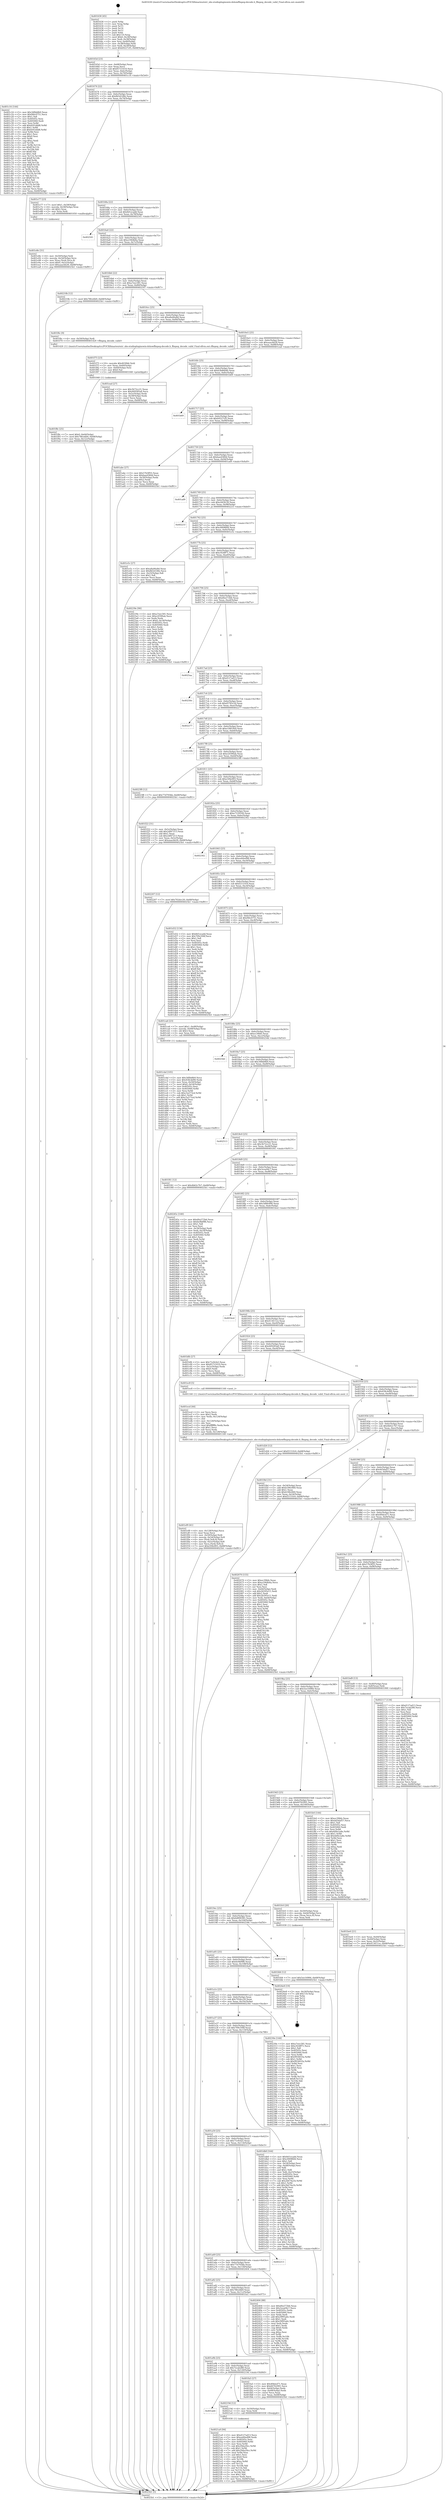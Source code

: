 digraph "0x401630" {
  label = "0x401630 (/mnt/c/Users/mathe/Desktop/tcc/POCII/binaries/extr_obs-studiopluginswin-dshowffmpeg-decode.h_ffmpeg_decode_valid_Final-ollvm.out::main(0))"
  labelloc = "t"
  node[shape=record]

  Entry [label="",width=0.3,height=0.3,shape=circle,fillcolor=black,style=filled]
  "0x40165d" [label="{
     0x40165d [23]\l
     | [instrs]\l
     &nbsp;&nbsp;0x40165d \<+3\>: mov -0x68(%rbp),%eax\l
     &nbsp;&nbsp;0x401660 \<+2\>: mov %eax,%ecx\l
     &nbsp;&nbsp;0x401662 \<+6\>: sub $0x85721610,%ecx\l
     &nbsp;&nbsp;0x401668 \<+3\>: mov %eax,-0x6c(%rbp)\l
     &nbsp;&nbsp;0x40166b \<+3\>: mov %ecx,-0x70(%rbp)\l
     &nbsp;&nbsp;0x40166e \<+6\>: je 0000000000401c16 \<main+0x5e6\>\l
  }"]
  "0x401c16" [label="{
     0x401c16 [144]\l
     | [instrs]\l
     &nbsp;&nbsp;0x401c16 \<+5\>: mov $0x34fbb8b9,%eax\l
     &nbsp;&nbsp;0x401c1b \<+5\>: mov $0xf46c0751,%ecx\l
     &nbsp;&nbsp;0x401c20 \<+2\>: mov $0x1,%dl\l
     &nbsp;&nbsp;0x401c22 \<+7\>: mov 0x40505c,%esi\l
     &nbsp;&nbsp;0x401c29 \<+7\>: mov 0x405060,%edi\l
     &nbsp;&nbsp;0x401c30 \<+3\>: mov %esi,%r8d\l
     &nbsp;&nbsp;0x401c33 \<+7\>: add $0xfe91ddd8,%r8d\l
     &nbsp;&nbsp;0x401c3a \<+4\>: sub $0x1,%r8d\l
     &nbsp;&nbsp;0x401c3e \<+7\>: sub $0xfe91ddd8,%r8d\l
     &nbsp;&nbsp;0x401c45 \<+4\>: imul %r8d,%esi\l
     &nbsp;&nbsp;0x401c49 \<+3\>: and $0x1,%esi\l
     &nbsp;&nbsp;0x401c4c \<+3\>: cmp $0x0,%esi\l
     &nbsp;&nbsp;0x401c4f \<+4\>: sete %r9b\l
     &nbsp;&nbsp;0x401c53 \<+3\>: cmp $0xa,%edi\l
     &nbsp;&nbsp;0x401c56 \<+4\>: setl %r10b\l
     &nbsp;&nbsp;0x401c5a \<+3\>: mov %r9b,%r11b\l
     &nbsp;&nbsp;0x401c5d \<+4\>: xor $0xff,%r11b\l
     &nbsp;&nbsp;0x401c61 \<+3\>: mov %r10b,%bl\l
     &nbsp;&nbsp;0x401c64 \<+3\>: xor $0xff,%bl\l
     &nbsp;&nbsp;0x401c67 \<+3\>: xor $0x1,%dl\l
     &nbsp;&nbsp;0x401c6a \<+3\>: mov %r11b,%r14b\l
     &nbsp;&nbsp;0x401c6d \<+4\>: and $0xff,%r14b\l
     &nbsp;&nbsp;0x401c71 \<+3\>: and %dl,%r9b\l
     &nbsp;&nbsp;0x401c74 \<+3\>: mov %bl,%r15b\l
     &nbsp;&nbsp;0x401c77 \<+4\>: and $0xff,%r15b\l
     &nbsp;&nbsp;0x401c7b \<+3\>: and %dl,%r10b\l
     &nbsp;&nbsp;0x401c7e \<+3\>: or %r9b,%r14b\l
     &nbsp;&nbsp;0x401c81 \<+3\>: or %r10b,%r15b\l
     &nbsp;&nbsp;0x401c84 \<+3\>: xor %r15b,%r14b\l
     &nbsp;&nbsp;0x401c87 \<+3\>: or %bl,%r11b\l
     &nbsp;&nbsp;0x401c8a \<+4\>: xor $0xff,%r11b\l
     &nbsp;&nbsp;0x401c8e \<+3\>: or $0x1,%dl\l
     &nbsp;&nbsp;0x401c91 \<+3\>: and %dl,%r11b\l
     &nbsp;&nbsp;0x401c94 \<+3\>: or %r11b,%r14b\l
     &nbsp;&nbsp;0x401c97 \<+4\>: test $0x1,%r14b\l
     &nbsp;&nbsp;0x401c9b \<+3\>: cmovne %ecx,%eax\l
     &nbsp;&nbsp;0x401c9e \<+3\>: mov %eax,-0x68(%rbp)\l
     &nbsp;&nbsp;0x401ca1 \<+5\>: jmp 00000000004025b1 \<main+0xf81\>\l
  }"]
  "0x401674" [label="{
     0x401674 [22]\l
     | [instrs]\l
     &nbsp;&nbsp;0x401674 \<+5\>: jmp 0000000000401679 \<main+0x49\>\l
     &nbsp;&nbsp;0x401679 \<+3\>: mov -0x6c(%rbp),%eax\l
     &nbsp;&nbsp;0x40167c \<+5\>: sub $0x8b5d148e,%eax\l
     &nbsp;&nbsp;0x401681 \<+3\>: mov %eax,-0x74(%rbp)\l
     &nbsp;&nbsp;0x401684 \<+6\>: je 0000000000401e77 \<main+0x847\>\l
  }"]
  Exit [label="",width=0.3,height=0.3,shape=circle,fillcolor=black,style=filled,peripheries=2]
  "0x401e77" [label="{
     0x401e77 [23]\l
     | [instrs]\l
     &nbsp;&nbsp;0x401e77 \<+7\>: movl $0x1,-0x58(%rbp)\l
     &nbsp;&nbsp;0x401e7e \<+4\>: movslq -0x58(%rbp),%rax\l
     &nbsp;&nbsp;0x401e82 \<+4\>: shl $0x2,%rax\l
     &nbsp;&nbsp;0x401e86 \<+3\>: mov %rax,%rdi\l
     &nbsp;&nbsp;0x401e89 \<+5\>: call 0000000000401050 \<malloc@plt\>\l
     | [calls]\l
     &nbsp;&nbsp;0x401050 \{1\} (unknown)\l
  }"]
  "0x40168a" [label="{
     0x40168a [22]\l
     | [instrs]\l
     &nbsp;&nbsp;0x40168a \<+5\>: jmp 000000000040168f \<main+0x5f\>\l
     &nbsp;&nbsp;0x40168f \<+3\>: mov -0x6c(%rbp),%eax\l
     &nbsp;&nbsp;0x401692 \<+5\>: sub $0x8d1ecadd,%eax\l
     &nbsp;&nbsp;0x401697 \<+3\>: mov %eax,-0x78(%rbp)\l
     &nbsp;&nbsp;0x40169a \<+6\>: je 0000000000402541 \<main+0xf11\>\l
  }"]
  "0x4021a9" [label="{
     0x4021a9 [94]\l
     | [instrs]\l
     &nbsp;&nbsp;0x4021a9 \<+5\>: mov $0xd127ad13,%ecx\l
     &nbsp;&nbsp;0x4021ae \<+5\>: mov $0xee60ed98,%edx\l
     &nbsp;&nbsp;0x4021b3 \<+7\>: mov 0x40505c,%esi\l
     &nbsp;&nbsp;0x4021ba \<+8\>: mov 0x405060,%r8d\l
     &nbsp;&nbsp;0x4021c2 \<+3\>: mov %esi,%r9d\l
     &nbsp;&nbsp;0x4021c5 \<+7\>: sub $0x29da29cc,%r9d\l
     &nbsp;&nbsp;0x4021cc \<+4\>: sub $0x1,%r9d\l
     &nbsp;&nbsp;0x4021d0 \<+7\>: add $0x29da29cc,%r9d\l
     &nbsp;&nbsp;0x4021d7 \<+4\>: imul %r9d,%esi\l
     &nbsp;&nbsp;0x4021db \<+3\>: and $0x1,%esi\l
     &nbsp;&nbsp;0x4021de \<+3\>: cmp $0x0,%esi\l
     &nbsp;&nbsp;0x4021e1 \<+4\>: sete %r10b\l
     &nbsp;&nbsp;0x4021e5 \<+4\>: cmp $0xa,%r8d\l
     &nbsp;&nbsp;0x4021e9 \<+4\>: setl %r11b\l
     &nbsp;&nbsp;0x4021ed \<+3\>: mov %r10b,%bl\l
     &nbsp;&nbsp;0x4021f0 \<+3\>: and %r11b,%bl\l
     &nbsp;&nbsp;0x4021f3 \<+3\>: xor %r11b,%r10b\l
     &nbsp;&nbsp;0x4021f6 \<+3\>: or %r10b,%bl\l
     &nbsp;&nbsp;0x4021f9 \<+3\>: test $0x1,%bl\l
     &nbsp;&nbsp;0x4021fc \<+3\>: cmovne %edx,%ecx\l
     &nbsp;&nbsp;0x4021ff \<+3\>: mov %ecx,-0x68(%rbp)\l
     &nbsp;&nbsp;0x402202 \<+5\>: jmp 00000000004025b1 \<main+0xf81\>\l
  }"]
  "0x402541" [label="{
     0x402541\l
  }", style=dashed]
  "0x4016a0" [label="{
     0x4016a0 [22]\l
     | [instrs]\l
     &nbsp;&nbsp;0x4016a0 \<+5\>: jmp 00000000004016a5 \<main+0x75\>\l
     &nbsp;&nbsp;0x4016a5 \<+3\>: mov -0x6c(%rbp),%eax\l
     &nbsp;&nbsp;0x4016a8 \<+5\>: sub $0xa1064b4a,%eax\l
     &nbsp;&nbsp;0x4016ad \<+3\>: mov %eax,-0x7c(%rbp)\l
     &nbsp;&nbsp;0x4016b0 \<+6\>: je 000000000040210b \<main+0xadb\>\l
  }"]
  "0x401ab4" [label="{
     0x401ab4\l
  }", style=dashed]
  "0x40210b" [label="{
     0x40210b [12]\l
     | [instrs]\l
     &nbsp;&nbsp;0x40210b \<+7\>: movl $0x78fce6b9,-0x68(%rbp)\l
     &nbsp;&nbsp;0x402112 \<+5\>: jmp 00000000004025b1 \<main+0xf81\>\l
  }"]
  "0x4016b6" [label="{
     0x4016b6 [22]\l
     | [instrs]\l
     &nbsp;&nbsp;0x4016b6 \<+5\>: jmp 00000000004016bb \<main+0x8b\>\l
     &nbsp;&nbsp;0x4016bb \<+3\>: mov -0x6c(%rbp),%eax\l
     &nbsp;&nbsp;0x4016be \<+5\>: sub $0xa7eec581,%eax\l
     &nbsp;&nbsp;0x4016c3 \<+3\>: mov %eax,-0x80(%rbp)\l
     &nbsp;&nbsp;0x4016c6 \<+6\>: je 0000000000402597 \<main+0xf67\>\l
  }"]
  "0x40219d" [label="{
     0x40219d [12]\l
     | [instrs]\l
     &nbsp;&nbsp;0x40219d \<+4\>: mov -0x50(%rbp),%rax\l
     &nbsp;&nbsp;0x4021a1 \<+3\>: mov %rax,%rdi\l
     &nbsp;&nbsp;0x4021a4 \<+5\>: call 0000000000401030 \<free@plt\>\l
     | [calls]\l
     &nbsp;&nbsp;0x401030 \{1\} (unknown)\l
  }"]
  "0x402597" [label="{
     0x402597\l
  }", style=dashed]
  "0x4016cc" [label="{
     0x4016cc [25]\l
     | [instrs]\l
     &nbsp;&nbsp;0x4016cc \<+5\>: jmp 00000000004016d1 \<main+0xa1\>\l
     &nbsp;&nbsp;0x4016d1 \<+3\>: mov -0x6c(%rbp),%eax\l
     &nbsp;&nbsp;0x4016d4 \<+5\>: sub $0xa8a06a8d,%eax\l
     &nbsp;&nbsp;0x4016d9 \<+6\>: mov %eax,-0x84(%rbp)\l
     &nbsp;&nbsp;0x4016df \<+6\>: je 0000000000401f6c \<main+0x93c\>\l
  }"]
  "0x401fd4" [label="{
     0x401fd4 [12]\l
     | [instrs]\l
     &nbsp;&nbsp;0x401fd4 \<+7\>: movl $0x5ee16984,-0x68(%rbp)\l
     &nbsp;&nbsp;0x401fdb \<+5\>: jmp 00000000004025b1 \<main+0xf81\>\l
  }"]
  "0x401f6c" [label="{
     0x401f6c [9]\l
     | [instrs]\l
     &nbsp;&nbsp;0x401f6c \<+4\>: mov -0x50(%rbp),%rdi\l
     &nbsp;&nbsp;0x401f70 \<+5\>: call 0000000000401420 \<ffmpeg_decode_valid\>\l
     | [calls]\l
     &nbsp;&nbsp;0x401420 \{1\} (/mnt/c/Users/mathe/Desktop/tcc/POCII/binaries/extr_obs-studiopluginswin-dshowffmpeg-decode.h_ffmpeg_decode_valid_Final-ollvm.out::ffmpeg_decode_valid)\l
  }"]
  "0x4016e5" [label="{
     0x4016e5 [25]\l
     | [instrs]\l
     &nbsp;&nbsp;0x4016e5 \<+5\>: jmp 00000000004016ea \<main+0xba\>\l
     &nbsp;&nbsp;0x4016ea \<+3\>: mov -0x6c(%rbp),%eax\l
     &nbsp;&nbsp;0x4016ed \<+5\>: sub $0xaaacbb28,%eax\l
     &nbsp;&nbsp;0x4016f2 \<+6\>: mov %eax,-0x88(%rbp)\l
     &nbsp;&nbsp;0x4016f8 \<+6\>: je 0000000000401ead \<main+0x87d\>\l
  }"]
  "0x401a9b" [label="{
     0x401a9b [25]\l
     | [instrs]\l
     &nbsp;&nbsp;0x401a9b \<+5\>: jmp 0000000000401aa0 \<main+0x470\>\l
     &nbsp;&nbsp;0x401aa0 \<+3\>: mov -0x6c(%rbp),%eax\l
     &nbsp;&nbsp;0x401aa3 \<+5\>: sub $0x7ecab280,%eax\l
     &nbsp;&nbsp;0x401aa8 \<+6\>: mov %eax,-0x120(%rbp)\l
     &nbsp;&nbsp;0x401aae \<+6\>: je 000000000040219d \<main+0xb6d\>\l
  }"]
  "0x401ead" [label="{
     0x401ead [27]\l
     | [instrs]\l
     &nbsp;&nbsp;0x401ead \<+5\>: mov $0x3b72cc21,%eax\l
     &nbsp;&nbsp;0x401eb2 \<+5\>: mov $0x449285a8,%ecx\l
     &nbsp;&nbsp;0x401eb7 \<+3\>: mov -0x5c(%rbp),%edx\l
     &nbsp;&nbsp;0x401eba \<+3\>: cmp -0x58(%rbp),%edx\l
     &nbsp;&nbsp;0x401ebd \<+3\>: cmovl %ecx,%eax\l
     &nbsp;&nbsp;0x401ec0 \<+3\>: mov %eax,-0x68(%rbp)\l
     &nbsp;&nbsp;0x401ec3 \<+5\>: jmp 00000000004025b1 \<main+0xf81\>\l
  }"]
  "0x4016fe" [label="{
     0x4016fe [25]\l
     | [instrs]\l
     &nbsp;&nbsp;0x4016fe \<+5\>: jmp 0000000000401703 \<main+0xd3\>\l
     &nbsp;&nbsp;0x401703 \<+3\>: mov -0x6c(%rbp),%eax\l
     &nbsp;&nbsp;0x401706 \<+5\>: sub $0xb3b86b46,%eax\l
     &nbsp;&nbsp;0x40170b \<+6\>: mov %eax,-0x8c(%rbp)\l
     &nbsp;&nbsp;0x401711 \<+6\>: je 0000000000401b69 \<main+0x539\>\l
  }"]
  "0x401fa5" [label="{
     0x401fa5 [27]\l
     | [instrs]\l
     &nbsp;&nbsp;0x401fa5 \<+5\>: mov $0x4f4dcd71,%eax\l
     &nbsp;&nbsp;0x401faa \<+5\>: mov $0x60762991,%ecx\l
     &nbsp;&nbsp;0x401faf \<+3\>: mov -0x64(%rbp),%edx\l
     &nbsp;&nbsp;0x401fb2 \<+3\>: cmp -0x48(%rbp),%edx\l
     &nbsp;&nbsp;0x401fb5 \<+3\>: cmovl %ecx,%eax\l
     &nbsp;&nbsp;0x401fb8 \<+3\>: mov %eax,-0x68(%rbp)\l
     &nbsp;&nbsp;0x401fbb \<+5\>: jmp 00000000004025b1 \<main+0xf81\>\l
  }"]
  "0x401b69" [label="{
     0x401b69\l
  }", style=dashed]
  "0x401717" [label="{
     0x401717 [25]\l
     | [instrs]\l
     &nbsp;&nbsp;0x401717 \<+5\>: jmp 000000000040171c \<main+0xec\>\l
     &nbsp;&nbsp;0x40171c \<+3\>: mov -0x6c(%rbp),%eax\l
     &nbsp;&nbsp;0x40171f \<+5\>: sub $0xb9227cf5,%eax\l
     &nbsp;&nbsp;0x401724 \<+6\>: mov %eax,-0x90(%rbp)\l
     &nbsp;&nbsp;0x40172a \<+6\>: je 0000000000401abe \<main+0x48e\>\l
  }"]
  "0x401a82" [label="{
     0x401a82 [25]\l
     | [instrs]\l
     &nbsp;&nbsp;0x401a82 \<+5\>: jmp 0000000000401a87 \<main+0x457\>\l
     &nbsp;&nbsp;0x401a87 \<+3\>: mov -0x6c(%rbp),%eax\l
     &nbsp;&nbsp;0x401a8a \<+5\>: sub $0x78fce6b9,%eax\l
     &nbsp;&nbsp;0x401a8f \<+6\>: mov %eax,-0x11c(%rbp)\l
     &nbsp;&nbsp;0x401a95 \<+6\>: je 0000000000401fa5 \<main+0x975\>\l
  }"]
  "0x401abe" [label="{
     0x401abe [27]\l
     | [instrs]\l
     &nbsp;&nbsp;0x401abe \<+5\>: mov $0x57b5ff35,%eax\l
     &nbsp;&nbsp;0x401ac3 \<+5\>: mov $0xbaed360d,%ecx\l
     &nbsp;&nbsp;0x401ac8 \<+3\>: mov -0x30(%rbp),%edx\l
     &nbsp;&nbsp;0x401acb \<+3\>: cmp $0x2,%edx\l
     &nbsp;&nbsp;0x401ace \<+3\>: cmovne %ecx,%eax\l
     &nbsp;&nbsp;0x401ad1 \<+3\>: mov %eax,-0x68(%rbp)\l
     &nbsp;&nbsp;0x401ad4 \<+5\>: jmp 00000000004025b1 \<main+0xf81\>\l
  }"]
  "0x401730" [label="{
     0x401730 [25]\l
     | [instrs]\l
     &nbsp;&nbsp;0x401730 \<+5\>: jmp 0000000000401735 \<main+0x105\>\l
     &nbsp;&nbsp;0x401735 \<+3\>: mov -0x6c(%rbp),%eax\l
     &nbsp;&nbsp;0x401738 \<+5\>: sub $0xbaed360d,%eax\l
     &nbsp;&nbsp;0x40173d \<+6\>: mov %eax,-0x94(%rbp)\l
     &nbsp;&nbsp;0x401743 \<+6\>: je 0000000000401ad9 \<main+0x4a9\>\l
  }"]
  "0x4025b1" [label="{
     0x4025b1 [5]\l
     | [instrs]\l
     &nbsp;&nbsp;0x4025b1 \<+5\>: jmp 000000000040165d \<main+0x2d\>\l
  }"]
  "0x401630" [label="{
     0x401630 [45]\l
     | [instrs]\l
     &nbsp;&nbsp;0x401630 \<+1\>: push %rbp\l
     &nbsp;&nbsp;0x401631 \<+3\>: mov %rsp,%rbp\l
     &nbsp;&nbsp;0x401634 \<+2\>: push %r15\l
     &nbsp;&nbsp;0x401636 \<+2\>: push %r14\l
     &nbsp;&nbsp;0x401638 \<+2\>: push %r12\l
     &nbsp;&nbsp;0x40163a \<+1\>: push %rbx\l
     &nbsp;&nbsp;0x40163b \<+7\>: sub $0x110,%rsp\l
     &nbsp;&nbsp;0x401642 \<+7\>: movl $0x0,-0x34(%rbp)\l
     &nbsp;&nbsp;0x401649 \<+3\>: mov %edi,-0x38(%rbp)\l
     &nbsp;&nbsp;0x40164c \<+4\>: mov %rsi,-0x40(%rbp)\l
     &nbsp;&nbsp;0x401650 \<+3\>: mov -0x38(%rbp),%edi\l
     &nbsp;&nbsp;0x401653 \<+3\>: mov %edi,-0x30(%rbp)\l
     &nbsp;&nbsp;0x401656 \<+7\>: movl $0xb9227cf5,-0x68(%rbp)\l
  }"]
  "0x402404" [label="{
     0x402404 [88]\l
     | [instrs]\l
     &nbsp;&nbsp;0x402404 \<+5\>: mov $0xd0a572b6,%eax\l
     &nbsp;&nbsp;0x402409 \<+5\>: mov $0x3cea04c7,%ecx\l
     &nbsp;&nbsp;0x40240e \<+7\>: mov 0x40505c,%edx\l
     &nbsp;&nbsp;0x402415 \<+7\>: mov 0x405060,%esi\l
     &nbsp;&nbsp;0x40241c \<+2\>: mov %edx,%edi\l
     &nbsp;&nbsp;0x40241e \<+6\>: add $0x29f95a6c,%edi\l
     &nbsp;&nbsp;0x402424 \<+3\>: sub $0x1,%edi\l
     &nbsp;&nbsp;0x402427 \<+6\>: sub $0x29f95a6c,%edi\l
     &nbsp;&nbsp;0x40242d \<+3\>: imul %edi,%edx\l
     &nbsp;&nbsp;0x402430 \<+3\>: and $0x1,%edx\l
     &nbsp;&nbsp;0x402433 \<+3\>: cmp $0x0,%edx\l
     &nbsp;&nbsp;0x402436 \<+4\>: sete %r8b\l
     &nbsp;&nbsp;0x40243a \<+3\>: cmp $0xa,%esi\l
     &nbsp;&nbsp;0x40243d \<+4\>: setl %r9b\l
     &nbsp;&nbsp;0x402441 \<+3\>: mov %r8b,%r10b\l
     &nbsp;&nbsp;0x402444 \<+3\>: and %r9b,%r10b\l
     &nbsp;&nbsp;0x402447 \<+3\>: xor %r9b,%r8b\l
     &nbsp;&nbsp;0x40244a \<+3\>: or %r8b,%r10b\l
     &nbsp;&nbsp;0x40244d \<+4\>: test $0x1,%r10b\l
     &nbsp;&nbsp;0x402451 \<+3\>: cmovne %ecx,%eax\l
     &nbsp;&nbsp;0x402454 \<+3\>: mov %eax,-0x68(%rbp)\l
     &nbsp;&nbsp;0x402457 \<+5\>: jmp 00000000004025b1 \<main+0xf81\>\l
  }"]
  "0x401ad9" [label="{
     0x401ad9\l
  }", style=dashed]
  "0x401749" [label="{
     0x401749 [25]\l
     | [instrs]\l
     &nbsp;&nbsp;0x401749 \<+5\>: jmp 000000000040174e \<main+0x11e\>\l
     &nbsp;&nbsp;0x40174e \<+3\>: mov -0x6c(%rbp),%eax\l
     &nbsp;&nbsp;0x401751 \<+5\>: sub $0xc0d3fc30,%eax\l
     &nbsp;&nbsp;0x401756 \<+6\>: mov %eax,-0x98(%rbp)\l
     &nbsp;&nbsp;0x40175c \<+6\>: je 000000000040221f \<main+0xbef\>\l
  }"]
  "0x401a69" [label="{
     0x401a69 [25]\l
     | [instrs]\l
     &nbsp;&nbsp;0x401a69 \<+5\>: jmp 0000000000401a6e \<main+0x43e\>\l
     &nbsp;&nbsp;0x401a6e \<+3\>: mov -0x6c(%rbp),%eax\l
     &nbsp;&nbsp;0x401a71 \<+5\>: sub $0x77d793bb,%eax\l
     &nbsp;&nbsp;0x401a76 \<+6\>: mov %eax,-0x118(%rbp)\l
     &nbsp;&nbsp;0x401a7c \<+6\>: je 0000000000402404 \<main+0xdd4\>\l
  }"]
  "0x40221f" [label="{
     0x40221f\l
  }", style=dashed]
  "0x401762" [label="{
     0x401762 [25]\l
     | [instrs]\l
     &nbsp;&nbsp;0x401762 \<+5\>: jmp 0000000000401767 \<main+0x137\>\l
     &nbsp;&nbsp;0x401767 \<+3\>: mov -0x6c(%rbp),%eax\l
     &nbsp;&nbsp;0x40176a \<+5\>: sub $0xc8498fd4,%eax\l
     &nbsp;&nbsp;0x40176f \<+6\>: mov %eax,-0x9c(%rbp)\l
     &nbsp;&nbsp;0x401775 \<+6\>: je 0000000000401e5c \<main+0x82c\>\l
  }"]
  "0x402213" [label="{
     0x402213\l
  }", style=dashed]
  "0x401e5c" [label="{
     0x401e5c [27]\l
     | [instrs]\l
     &nbsp;&nbsp;0x401e5c \<+5\>: mov $0xa8a06a8d,%eax\l
     &nbsp;&nbsp;0x401e61 \<+5\>: mov $0x8b5d148e,%ecx\l
     &nbsp;&nbsp;0x401e66 \<+3\>: mov -0x25(%rbp),%dl\l
     &nbsp;&nbsp;0x401e69 \<+3\>: test $0x1,%dl\l
     &nbsp;&nbsp;0x401e6c \<+3\>: cmovne %ecx,%eax\l
     &nbsp;&nbsp;0x401e6f \<+3\>: mov %eax,-0x68(%rbp)\l
     &nbsp;&nbsp;0x401e72 \<+5\>: jmp 00000000004025b1 \<main+0xf81\>\l
  }"]
  "0x40177b" [label="{
     0x40177b [25]\l
     | [instrs]\l
     &nbsp;&nbsp;0x40177b \<+5\>: jmp 0000000000401780 \<main+0x150\>\l
     &nbsp;&nbsp;0x401780 \<+3\>: mov -0x6c(%rbp),%eax\l
     &nbsp;&nbsp;0x401783 \<+5\>: sub $0xc924ff71,%eax\l
     &nbsp;&nbsp;0x401788 \<+6\>: mov %eax,-0xa0(%rbp)\l
     &nbsp;&nbsp;0x40178e \<+6\>: je 000000000040239e \<main+0xd6e\>\l
  }"]
  "0x401f8c" [label="{
     0x401f8c [25]\l
     | [instrs]\l
     &nbsp;&nbsp;0x401f8c \<+7\>: movl $0x0,-0x64(%rbp)\l
     &nbsp;&nbsp;0x401f93 \<+7\>: movl $0x78fce6b9,-0x68(%rbp)\l
     &nbsp;&nbsp;0x401f9a \<+6\>: mov %eax,-0x12c(%rbp)\l
     &nbsp;&nbsp;0x401fa0 \<+5\>: jmp 00000000004025b1 \<main+0xf81\>\l
  }"]
  "0x40239e" [label="{
     0x40239e [90]\l
     | [instrs]\l
     &nbsp;&nbsp;0x40239e \<+5\>: mov $0xa7eec581,%eax\l
     &nbsp;&nbsp;0x4023a3 \<+5\>: mov $0xe2f390ab,%ecx\l
     &nbsp;&nbsp;0x4023a8 \<+2\>: xor %edx,%edx\l
     &nbsp;&nbsp;0x4023aa \<+7\>: movl $0x0,-0x34(%rbp)\l
     &nbsp;&nbsp;0x4023b1 \<+7\>: mov 0x40505c,%esi\l
     &nbsp;&nbsp;0x4023b8 \<+7\>: mov 0x405060,%edi\l
     &nbsp;&nbsp;0x4023bf \<+3\>: sub $0x1,%edx\l
     &nbsp;&nbsp;0x4023c2 \<+3\>: mov %esi,%r8d\l
     &nbsp;&nbsp;0x4023c5 \<+3\>: add %edx,%r8d\l
     &nbsp;&nbsp;0x4023c8 \<+4\>: imul %r8d,%esi\l
     &nbsp;&nbsp;0x4023cc \<+3\>: and $0x1,%esi\l
     &nbsp;&nbsp;0x4023cf \<+3\>: cmp $0x0,%esi\l
     &nbsp;&nbsp;0x4023d2 \<+4\>: sete %r9b\l
     &nbsp;&nbsp;0x4023d6 \<+3\>: cmp $0xa,%edi\l
     &nbsp;&nbsp;0x4023d9 \<+4\>: setl %r10b\l
     &nbsp;&nbsp;0x4023dd \<+3\>: mov %r9b,%r11b\l
     &nbsp;&nbsp;0x4023e0 \<+3\>: and %r10b,%r11b\l
     &nbsp;&nbsp;0x4023e3 \<+3\>: xor %r10b,%r9b\l
     &nbsp;&nbsp;0x4023e6 \<+3\>: or %r9b,%r11b\l
     &nbsp;&nbsp;0x4023e9 \<+4\>: test $0x1,%r11b\l
     &nbsp;&nbsp;0x4023ed \<+3\>: cmovne %ecx,%eax\l
     &nbsp;&nbsp;0x4023f0 \<+3\>: mov %eax,-0x68(%rbp)\l
     &nbsp;&nbsp;0x4023f3 \<+5\>: jmp 00000000004025b1 \<main+0xf81\>\l
  }"]
  "0x401794" [label="{
     0x401794 [25]\l
     | [instrs]\l
     &nbsp;&nbsp;0x401794 \<+5\>: jmp 0000000000401799 \<main+0x169\>\l
     &nbsp;&nbsp;0x401799 \<+3\>: mov -0x6c(%rbp),%eax\l
     &nbsp;&nbsp;0x40179c \<+5\>: sub $0xd0a572b6,%eax\l
     &nbsp;&nbsp;0x4017a1 \<+6\>: mov %eax,-0xa4(%rbp)\l
     &nbsp;&nbsp;0x4017a7 \<+6\>: je 00000000004025aa \<main+0xf7a\>\l
  }"]
  "0x401f75" [label="{
     0x401f75 [23]\l
     | [instrs]\l
     &nbsp;&nbsp;0x401f75 \<+10\>: movabs $0x4030b6,%rdi\l
     &nbsp;&nbsp;0x401f7f \<+3\>: mov %eax,-0x60(%rbp)\l
     &nbsp;&nbsp;0x401f82 \<+3\>: mov -0x60(%rbp),%esi\l
     &nbsp;&nbsp;0x401f85 \<+2\>: mov $0x0,%al\l
     &nbsp;&nbsp;0x401f87 \<+5\>: call 0000000000401040 \<printf@plt\>\l
     | [calls]\l
     &nbsp;&nbsp;0x401040 \{1\} (unknown)\l
  }"]
  "0x4025aa" [label="{
     0x4025aa\l
  }", style=dashed]
  "0x4017ad" [label="{
     0x4017ad [25]\l
     | [instrs]\l
     &nbsp;&nbsp;0x4017ad \<+5\>: jmp 00000000004017b2 \<main+0x182\>\l
     &nbsp;&nbsp;0x4017b2 \<+3\>: mov -0x6c(%rbp),%eax\l
     &nbsp;&nbsp;0x4017b5 \<+5\>: sub $0xd127ad13,%eax\l
     &nbsp;&nbsp;0x4017ba \<+6\>: mov %eax,-0xa8(%rbp)\l
     &nbsp;&nbsp;0x4017c0 \<+6\>: je 000000000040256e \<main+0xf3e\>\l
  }"]
  "0x401ef9" [label="{
     0x401ef9 [41]\l
     | [instrs]\l
     &nbsp;&nbsp;0x401ef9 \<+6\>: mov -0x128(%rbp),%ecx\l
     &nbsp;&nbsp;0x401eff \<+3\>: imul %eax,%ecx\l
     &nbsp;&nbsp;0x401f02 \<+4\>: mov -0x50(%rbp),%rdi\l
     &nbsp;&nbsp;0x401f06 \<+4\>: movslq -0x54(%rbp),%r8\l
     &nbsp;&nbsp;0x401f0a \<+4\>: mov (%rdi,%r8,8),%rdi\l
     &nbsp;&nbsp;0x401f0e \<+4\>: movslq -0x5c(%rbp),%r8\l
     &nbsp;&nbsp;0x401f12 \<+4\>: mov %ecx,(%rdi,%r8,4)\l
     &nbsp;&nbsp;0x401f16 \<+7\>: movl $0xe5f4e003,-0x68(%rbp)\l
     &nbsp;&nbsp;0x401f1d \<+5\>: jmp 00000000004025b1 \<main+0xf81\>\l
  }"]
  "0x40256e" [label="{
     0x40256e\l
  }", style=dashed]
  "0x4017c6" [label="{
     0x4017c6 [25]\l
     | [instrs]\l
     &nbsp;&nbsp;0x4017c6 \<+5\>: jmp 00000000004017cb \<main+0x19b\>\l
     &nbsp;&nbsp;0x4017cb \<+3\>: mov -0x6c(%rbp),%eax\l
     &nbsp;&nbsp;0x4017ce \<+5\>: sub $0xd5785c2d,%eax\l
     &nbsp;&nbsp;0x4017d3 \<+6\>: mov %eax,-0xac(%rbp)\l
     &nbsp;&nbsp;0x4017d9 \<+6\>: je 0000000000402277 \<main+0xc47\>\l
  }"]
  "0x401ecd" [label="{
     0x401ecd [44]\l
     | [instrs]\l
     &nbsp;&nbsp;0x401ecd \<+2\>: xor %ecx,%ecx\l
     &nbsp;&nbsp;0x401ecf \<+5\>: mov $0x2,%edx\l
     &nbsp;&nbsp;0x401ed4 \<+6\>: mov %edx,-0x124(%rbp)\l
     &nbsp;&nbsp;0x401eda \<+1\>: cltd\l
     &nbsp;&nbsp;0x401edb \<+6\>: mov -0x124(%rbp),%esi\l
     &nbsp;&nbsp;0x401ee1 \<+2\>: idiv %esi\l
     &nbsp;&nbsp;0x401ee3 \<+6\>: imul $0xfffffffe,%edx,%edx\l
     &nbsp;&nbsp;0x401ee9 \<+3\>: sub $0x1,%ecx\l
     &nbsp;&nbsp;0x401eec \<+2\>: sub %ecx,%edx\l
     &nbsp;&nbsp;0x401eee \<+6\>: mov %edx,-0x128(%rbp)\l
     &nbsp;&nbsp;0x401ef4 \<+5\>: call 0000000000401160 \<next_i\>\l
     | [calls]\l
     &nbsp;&nbsp;0x401160 \{1\} (/mnt/c/Users/mathe/Desktop/tcc/POCII/binaries/extr_obs-studiopluginswin-dshowffmpeg-decode.h_ffmpeg_decode_valid_Final-ollvm.out::next_i)\l
  }"]
  "0x402277" [label="{
     0x402277\l
  }", style=dashed]
  "0x4017df" [label="{
     0x4017df [25]\l
     | [instrs]\l
     &nbsp;&nbsp;0x4017df \<+5\>: jmp 00000000004017e4 \<main+0x1b4\>\l
     &nbsp;&nbsp;0x4017e4 \<+3\>: mov -0x6c(%rbp),%eax\l
     &nbsp;&nbsp;0x4017e7 \<+5\>: sub $0xe18819e0,%eax\l
     &nbsp;&nbsp;0x4017ec \<+6\>: mov %eax,-0xb0(%rbp)\l
     &nbsp;&nbsp;0x4017f2 \<+6\>: je 00000000004024fb \<main+0xecb\>\l
  }"]
  "0x401e8e" [label="{
     0x401e8e [31]\l
     | [instrs]\l
     &nbsp;&nbsp;0x401e8e \<+4\>: mov -0x50(%rbp),%rdi\l
     &nbsp;&nbsp;0x401e92 \<+4\>: movslq -0x54(%rbp),%rcx\l
     &nbsp;&nbsp;0x401e96 \<+4\>: mov %rax,(%rdi,%rcx,8)\l
     &nbsp;&nbsp;0x401e9a \<+7\>: movl $0x0,-0x5c(%rbp)\l
     &nbsp;&nbsp;0x401ea1 \<+7\>: movl $0xaaacbb28,-0x68(%rbp)\l
     &nbsp;&nbsp;0x401ea8 \<+5\>: jmp 00000000004025b1 \<main+0xf81\>\l
  }"]
  "0x4024fb" [label="{
     0x4024fb\l
  }", style=dashed]
  "0x4017f8" [label="{
     0x4017f8 [25]\l
     | [instrs]\l
     &nbsp;&nbsp;0x4017f8 \<+5\>: jmp 00000000004017fd \<main+0x1cd\>\l
     &nbsp;&nbsp;0x4017fd \<+3\>: mov -0x6c(%rbp),%eax\l
     &nbsp;&nbsp;0x401800 \<+5\>: sub $0xe2f390ab,%eax\l
     &nbsp;&nbsp;0x401805 \<+6\>: mov %eax,-0xb4(%rbp)\l
     &nbsp;&nbsp;0x40180b \<+6\>: je 00000000004023f8 \<main+0xdc8\>\l
  }"]
  "0x401a50" [label="{
     0x401a50 [25]\l
     | [instrs]\l
     &nbsp;&nbsp;0x401a50 \<+5\>: jmp 0000000000401a55 \<main+0x425\>\l
     &nbsp;&nbsp;0x401a55 \<+3\>: mov -0x6c(%rbp),%eax\l
     &nbsp;&nbsp;0x401a58 \<+5\>: sub $0x71e9cfa5,%eax\l
     &nbsp;&nbsp;0x401a5d \<+6\>: mov %eax,-0x114(%rbp)\l
     &nbsp;&nbsp;0x401a63 \<+6\>: je 0000000000402213 \<main+0xbe3\>\l
  }"]
  "0x4023f8" [label="{
     0x4023f8 [12]\l
     | [instrs]\l
     &nbsp;&nbsp;0x4023f8 \<+7\>: movl $0x77d793bb,-0x68(%rbp)\l
     &nbsp;&nbsp;0x4023ff \<+5\>: jmp 00000000004025b1 \<main+0xf81\>\l
  }"]
  "0x401811" [label="{
     0x401811 [25]\l
     | [instrs]\l
     &nbsp;&nbsp;0x401811 \<+5\>: jmp 0000000000401816 \<main+0x1e6\>\l
     &nbsp;&nbsp;0x401816 \<+3\>: mov -0x6c(%rbp),%eax\l
     &nbsp;&nbsp;0x401819 \<+5\>: sub $0xe5f4e003,%eax\l
     &nbsp;&nbsp;0x40181e \<+6\>: mov %eax,-0xb8(%rbp)\l
     &nbsp;&nbsp;0x401824 \<+6\>: je 0000000000401f22 \<main+0x8f2\>\l
  }"]
  "0x401db8" [label="{
     0x401db8 [164]\l
     | [instrs]\l
     &nbsp;&nbsp;0x401db8 \<+5\>: mov $0x8d1ecadd,%eax\l
     &nbsp;&nbsp;0x401dbd \<+5\>: mov $0xc8498fd4,%ecx\l
     &nbsp;&nbsp;0x401dc2 \<+2\>: mov $0x1,%dl\l
     &nbsp;&nbsp;0x401dc4 \<+3\>: mov -0x54(%rbp),%esi\l
     &nbsp;&nbsp;0x401dc7 \<+3\>: cmp -0x48(%rbp),%esi\l
     &nbsp;&nbsp;0x401dca \<+4\>: setl %dil\l
     &nbsp;&nbsp;0x401dce \<+4\>: and $0x1,%dil\l
     &nbsp;&nbsp;0x401dd2 \<+4\>: mov %dil,-0x25(%rbp)\l
     &nbsp;&nbsp;0x401dd6 \<+7\>: mov 0x40505c,%esi\l
     &nbsp;&nbsp;0x401ddd \<+8\>: mov 0x405060,%r8d\l
     &nbsp;&nbsp;0x401de5 \<+3\>: mov %esi,%r9d\l
     &nbsp;&nbsp;0x401de8 \<+7\>: sub $0x2b674a1b,%r9d\l
     &nbsp;&nbsp;0x401def \<+4\>: sub $0x1,%r9d\l
     &nbsp;&nbsp;0x401df3 \<+7\>: add $0x2b674a1b,%r9d\l
     &nbsp;&nbsp;0x401dfa \<+4\>: imul %r9d,%esi\l
     &nbsp;&nbsp;0x401dfe \<+3\>: and $0x1,%esi\l
     &nbsp;&nbsp;0x401e01 \<+3\>: cmp $0x0,%esi\l
     &nbsp;&nbsp;0x401e04 \<+4\>: sete %dil\l
     &nbsp;&nbsp;0x401e08 \<+4\>: cmp $0xa,%r8d\l
     &nbsp;&nbsp;0x401e0c \<+4\>: setl %r10b\l
     &nbsp;&nbsp;0x401e10 \<+3\>: mov %dil,%r11b\l
     &nbsp;&nbsp;0x401e13 \<+4\>: xor $0xff,%r11b\l
     &nbsp;&nbsp;0x401e17 \<+3\>: mov %r10b,%bl\l
     &nbsp;&nbsp;0x401e1a \<+3\>: xor $0xff,%bl\l
     &nbsp;&nbsp;0x401e1d \<+3\>: xor $0x1,%dl\l
     &nbsp;&nbsp;0x401e20 \<+3\>: mov %r11b,%r14b\l
     &nbsp;&nbsp;0x401e23 \<+4\>: and $0xff,%r14b\l
     &nbsp;&nbsp;0x401e27 \<+3\>: and %dl,%dil\l
     &nbsp;&nbsp;0x401e2a \<+3\>: mov %bl,%r15b\l
     &nbsp;&nbsp;0x401e2d \<+4\>: and $0xff,%r15b\l
     &nbsp;&nbsp;0x401e31 \<+3\>: and %dl,%r10b\l
     &nbsp;&nbsp;0x401e34 \<+3\>: or %dil,%r14b\l
     &nbsp;&nbsp;0x401e37 \<+3\>: or %r10b,%r15b\l
     &nbsp;&nbsp;0x401e3a \<+3\>: xor %r15b,%r14b\l
     &nbsp;&nbsp;0x401e3d \<+3\>: or %bl,%r11b\l
     &nbsp;&nbsp;0x401e40 \<+4\>: xor $0xff,%r11b\l
     &nbsp;&nbsp;0x401e44 \<+3\>: or $0x1,%dl\l
     &nbsp;&nbsp;0x401e47 \<+3\>: and %dl,%r11b\l
     &nbsp;&nbsp;0x401e4a \<+3\>: or %r11b,%r14b\l
     &nbsp;&nbsp;0x401e4d \<+4\>: test $0x1,%r14b\l
     &nbsp;&nbsp;0x401e51 \<+3\>: cmovne %ecx,%eax\l
     &nbsp;&nbsp;0x401e54 \<+3\>: mov %eax,-0x68(%rbp)\l
     &nbsp;&nbsp;0x401e57 \<+5\>: jmp 00000000004025b1 \<main+0xf81\>\l
  }"]
  "0x401f22" [label="{
     0x401f22 [31]\l
     | [instrs]\l
     &nbsp;&nbsp;0x401f22 \<+3\>: mov -0x5c(%rbp),%eax\l
     &nbsp;&nbsp;0x401f25 \<+5\>: add $0x2df47213,%eax\l
     &nbsp;&nbsp;0x401f2a \<+3\>: add $0x1,%eax\l
     &nbsp;&nbsp;0x401f2d \<+5\>: sub $0x2df47213,%eax\l
     &nbsp;&nbsp;0x401f32 \<+3\>: mov %eax,-0x5c(%rbp)\l
     &nbsp;&nbsp;0x401f35 \<+7\>: movl $0xaaacbb28,-0x68(%rbp)\l
     &nbsp;&nbsp;0x401f3c \<+5\>: jmp 00000000004025b1 \<main+0xf81\>\l
  }"]
  "0x40182a" [label="{
     0x40182a [25]\l
     | [instrs]\l
     &nbsp;&nbsp;0x40182a \<+5\>: jmp 000000000040182f \<main+0x1ff\>\l
     &nbsp;&nbsp;0x40182f \<+3\>: mov -0x6c(%rbp),%eax\l
     &nbsp;&nbsp;0x401832 \<+5\>: sub $0xe7239160,%eax\l
     &nbsp;&nbsp;0x401837 \<+6\>: mov %eax,-0xbc(%rbp)\l
     &nbsp;&nbsp;0x40183d \<+6\>: je 0000000000402302 \<main+0xcd2\>\l
  }"]
  "0x401a37" [label="{
     0x401a37 [25]\l
     | [instrs]\l
     &nbsp;&nbsp;0x401a37 \<+5\>: jmp 0000000000401a3c \<main+0x40c\>\l
     &nbsp;&nbsp;0x401a3c \<+3\>: mov -0x6c(%rbp),%eax\l
     &nbsp;&nbsp;0x401a3f \<+5\>: sub $0x709c594f,%eax\l
     &nbsp;&nbsp;0x401a44 \<+6\>: mov %eax,-0x110(%rbp)\l
     &nbsp;&nbsp;0x401a4a \<+6\>: je 0000000000401db8 \<main+0x788\>\l
  }"]
  "0x402302" [label="{
     0x402302\l
  }", style=dashed]
  "0x401843" [label="{
     0x401843 [25]\l
     | [instrs]\l
     &nbsp;&nbsp;0x401843 \<+5\>: jmp 0000000000401848 \<main+0x218\>\l
     &nbsp;&nbsp;0x401848 \<+3\>: mov -0x6c(%rbp),%eax\l
     &nbsp;&nbsp;0x40184b \<+5\>: sub $0xee60ed98,%eax\l
     &nbsp;&nbsp;0x401850 \<+6\>: mov %eax,-0xc0(%rbp)\l
     &nbsp;&nbsp;0x401856 \<+6\>: je 0000000000402207 \<main+0xbd7\>\l
  }"]
  "0x40230e" [label="{
     0x40230e [144]\l
     | [instrs]\l
     &nbsp;&nbsp;0x40230e \<+5\>: mov $0xa7eec581,%eax\l
     &nbsp;&nbsp;0x402313 \<+5\>: mov $0xc924ff71,%ecx\l
     &nbsp;&nbsp;0x402318 \<+2\>: mov $0x1,%dl\l
     &nbsp;&nbsp;0x40231a \<+7\>: mov 0x40505c,%esi\l
     &nbsp;&nbsp;0x402321 \<+7\>: mov 0x405060,%edi\l
     &nbsp;&nbsp;0x402328 \<+3\>: mov %esi,%r8d\l
     &nbsp;&nbsp;0x40232b \<+7\>: add $0x993401fa,%r8d\l
     &nbsp;&nbsp;0x402332 \<+4\>: sub $0x1,%r8d\l
     &nbsp;&nbsp;0x402336 \<+7\>: sub $0x993401fa,%r8d\l
     &nbsp;&nbsp;0x40233d \<+4\>: imul %r8d,%esi\l
     &nbsp;&nbsp;0x402341 \<+3\>: and $0x1,%esi\l
     &nbsp;&nbsp;0x402344 \<+3\>: cmp $0x0,%esi\l
     &nbsp;&nbsp;0x402347 \<+4\>: sete %r9b\l
     &nbsp;&nbsp;0x40234b \<+3\>: cmp $0xa,%edi\l
     &nbsp;&nbsp;0x40234e \<+4\>: setl %r10b\l
     &nbsp;&nbsp;0x402352 \<+3\>: mov %r9b,%r11b\l
     &nbsp;&nbsp;0x402355 \<+4\>: xor $0xff,%r11b\l
     &nbsp;&nbsp;0x402359 \<+3\>: mov %r10b,%bl\l
     &nbsp;&nbsp;0x40235c \<+3\>: xor $0xff,%bl\l
     &nbsp;&nbsp;0x40235f \<+3\>: xor $0x0,%dl\l
     &nbsp;&nbsp;0x402362 \<+3\>: mov %r11b,%r14b\l
     &nbsp;&nbsp;0x402365 \<+4\>: and $0x0,%r14b\l
     &nbsp;&nbsp;0x402369 \<+3\>: and %dl,%r9b\l
     &nbsp;&nbsp;0x40236c \<+3\>: mov %bl,%r15b\l
     &nbsp;&nbsp;0x40236f \<+4\>: and $0x0,%r15b\l
     &nbsp;&nbsp;0x402373 \<+3\>: and %dl,%r10b\l
     &nbsp;&nbsp;0x402376 \<+3\>: or %r9b,%r14b\l
     &nbsp;&nbsp;0x402379 \<+3\>: or %r10b,%r15b\l
     &nbsp;&nbsp;0x40237c \<+3\>: xor %r15b,%r14b\l
     &nbsp;&nbsp;0x40237f \<+3\>: or %bl,%r11b\l
     &nbsp;&nbsp;0x402382 \<+4\>: xor $0xff,%r11b\l
     &nbsp;&nbsp;0x402386 \<+3\>: or $0x0,%dl\l
     &nbsp;&nbsp;0x402389 \<+3\>: and %dl,%r11b\l
     &nbsp;&nbsp;0x40238c \<+3\>: or %r11b,%r14b\l
     &nbsp;&nbsp;0x40238f \<+4\>: test $0x1,%r14b\l
     &nbsp;&nbsp;0x402393 \<+3\>: cmovne %ecx,%eax\l
     &nbsp;&nbsp;0x402396 \<+3\>: mov %eax,-0x68(%rbp)\l
     &nbsp;&nbsp;0x402399 \<+5\>: jmp 00000000004025b1 \<main+0xf81\>\l
  }"]
  "0x402207" [label="{
     0x402207 [12]\l
     | [instrs]\l
     &nbsp;&nbsp;0x402207 \<+7\>: movl $0x702dcc20,-0x68(%rbp)\l
     &nbsp;&nbsp;0x40220e \<+5\>: jmp 00000000004025b1 \<main+0xf81\>\l
  }"]
  "0x40185c" [label="{
     0x40185c [25]\l
     | [instrs]\l
     &nbsp;&nbsp;0x40185c \<+5\>: jmp 0000000000401861 \<main+0x231\>\l
     &nbsp;&nbsp;0x401861 \<+3\>: mov -0x6c(%rbp),%eax\l
     &nbsp;&nbsp;0x401864 \<+5\>: sub $0xf2151fc0,%eax\l
     &nbsp;&nbsp;0x401869 \<+6\>: mov %eax,-0xc4(%rbp)\l
     &nbsp;&nbsp;0x40186f \<+6\>: je 0000000000401d32 \<main+0x702\>\l
  }"]
  "0x401a1e" [label="{
     0x401a1e [25]\l
     | [instrs]\l
     &nbsp;&nbsp;0x401a1e \<+5\>: jmp 0000000000401a23 \<main+0x3f3\>\l
     &nbsp;&nbsp;0x401a23 \<+3\>: mov -0x6c(%rbp),%eax\l
     &nbsp;&nbsp;0x401a26 \<+5\>: sub $0x702dcc20,%eax\l
     &nbsp;&nbsp;0x401a2b \<+6\>: mov %eax,-0x10c(%rbp)\l
     &nbsp;&nbsp;0x401a31 \<+6\>: je 000000000040230e \<main+0xcde\>\l
  }"]
  "0x401d32" [label="{
     0x401d32 [134]\l
     | [instrs]\l
     &nbsp;&nbsp;0x401d32 \<+5\>: mov $0x8d1ecadd,%eax\l
     &nbsp;&nbsp;0x401d37 \<+5\>: mov $0x709c594f,%ecx\l
     &nbsp;&nbsp;0x401d3c \<+2\>: mov $0x1,%dl\l
     &nbsp;&nbsp;0x401d3e \<+2\>: xor %esi,%esi\l
     &nbsp;&nbsp;0x401d40 \<+7\>: mov 0x40505c,%edi\l
     &nbsp;&nbsp;0x401d47 \<+8\>: mov 0x405060,%r8d\l
     &nbsp;&nbsp;0x401d4f \<+3\>: sub $0x1,%esi\l
     &nbsp;&nbsp;0x401d52 \<+3\>: mov %edi,%r9d\l
     &nbsp;&nbsp;0x401d55 \<+3\>: add %esi,%r9d\l
     &nbsp;&nbsp;0x401d58 \<+4\>: imul %r9d,%edi\l
     &nbsp;&nbsp;0x401d5c \<+3\>: and $0x1,%edi\l
     &nbsp;&nbsp;0x401d5f \<+3\>: cmp $0x0,%edi\l
     &nbsp;&nbsp;0x401d62 \<+4\>: sete %r10b\l
     &nbsp;&nbsp;0x401d66 \<+4\>: cmp $0xa,%r8d\l
     &nbsp;&nbsp;0x401d6a \<+4\>: setl %r11b\l
     &nbsp;&nbsp;0x401d6e \<+3\>: mov %r10b,%bl\l
     &nbsp;&nbsp;0x401d71 \<+3\>: xor $0xff,%bl\l
     &nbsp;&nbsp;0x401d74 \<+3\>: mov %r11b,%r14b\l
     &nbsp;&nbsp;0x401d77 \<+4\>: xor $0xff,%r14b\l
     &nbsp;&nbsp;0x401d7b \<+3\>: xor $0x0,%dl\l
     &nbsp;&nbsp;0x401d7e \<+3\>: mov %bl,%r15b\l
     &nbsp;&nbsp;0x401d81 \<+4\>: and $0x0,%r15b\l
     &nbsp;&nbsp;0x401d85 \<+3\>: and %dl,%r10b\l
     &nbsp;&nbsp;0x401d88 \<+3\>: mov %r14b,%r12b\l
     &nbsp;&nbsp;0x401d8b \<+4\>: and $0x0,%r12b\l
     &nbsp;&nbsp;0x401d8f \<+3\>: and %dl,%r11b\l
     &nbsp;&nbsp;0x401d92 \<+3\>: or %r10b,%r15b\l
     &nbsp;&nbsp;0x401d95 \<+3\>: or %r11b,%r12b\l
     &nbsp;&nbsp;0x401d98 \<+3\>: xor %r12b,%r15b\l
     &nbsp;&nbsp;0x401d9b \<+3\>: or %r14b,%bl\l
     &nbsp;&nbsp;0x401d9e \<+3\>: xor $0xff,%bl\l
     &nbsp;&nbsp;0x401da1 \<+3\>: or $0x0,%dl\l
     &nbsp;&nbsp;0x401da4 \<+2\>: and %dl,%bl\l
     &nbsp;&nbsp;0x401da6 \<+3\>: or %bl,%r15b\l
     &nbsp;&nbsp;0x401da9 \<+4\>: test $0x1,%r15b\l
     &nbsp;&nbsp;0x401dad \<+3\>: cmovne %ecx,%eax\l
     &nbsp;&nbsp;0x401db0 \<+3\>: mov %eax,-0x68(%rbp)\l
     &nbsp;&nbsp;0x401db3 \<+5\>: jmp 00000000004025b1 \<main+0xf81\>\l
  }"]
  "0x401875" [label="{
     0x401875 [25]\l
     | [instrs]\l
     &nbsp;&nbsp;0x401875 \<+5\>: jmp 000000000040187a \<main+0x24a\>\l
     &nbsp;&nbsp;0x40187a \<+3\>: mov -0x6c(%rbp),%eax\l
     &nbsp;&nbsp;0x40187d \<+5\>: sub $0xf46c0751,%eax\l
     &nbsp;&nbsp;0x401882 \<+6\>: mov %eax,-0xc8(%rbp)\l
     &nbsp;&nbsp;0x401888 \<+6\>: je 0000000000401ca6 \<main+0x676\>\l
  }"]
  "0x4024e8" [label="{
     0x4024e8 [19]\l
     | [instrs]\l
     &nbsp;&nbsp;0x4024e8 \<+3\>: mov -0x24(%rbp),%eax\l
     &nbsp;&nbsp;0x4024eb \<+7\>: add $0x110,%rsp\l
     &nbsp;&nbsp;0x4024f2 \<+1\>: pop %rbx\l
     &nbsp;&nbsp;0x4024f3 \<+2\>: pop %r12\l
     &nbsp;&nbsp;0x4024f5 \<+2\>: pop %r14\l
     &nbsp;&nbsp;0x4024f7 \<+2\>: pop %r15\l
     &nbsp;&nbsp;0x4024f9 \<+1\>: pop %rbp\l
     &nbsp;&nbsp;0x4024fa \<+1\>: ret\l
  }"]
  "0x401ca6" [label="{
     0x401ca6 [23]\l
     | [instrs]\l
     &nbsp;&nbsp;0x401ca6 \<+7\>: movl $0x1,-0x48(%rbp)\l
     &nbsp;&nbsp;0x401cad \<+4\>: movslq -0x48(%rbp),%rax\l
     &nbsp;&nbsp;0x401cb1 \<+4\>: shl $0x3,%rax\l
     &nbsp;&nbsp;0x401cb5 \<+3\>: mov %rax,%rdi\l
     &nbsp;&nbsp;0x401cb8 \<+5\>: call 0000000000401050 \<malloc@plt\>\l
     | [calls]\l
     &nbsp;&nbsp;0x401050 \{1\} (unknown)\l
  }"]
  "0x40188e" [label="{
     0x40188e [25]\l
     | [instrs]\l
     &nbsp;&nbsp;0x40188e \<+5\>: jmp 0000000000401893 \<main+0x263\>\l
     &nbsp;&nbsp;0x401893 \<+3\>: mov -0x6c(%rbp),%eax\l
     &nbsp;&nbsp;0x401896 \<+5\>: sub $0xec39bfe,%eax\l
     &nbsp;&nbsp;0x40189b \<+6\>: mov %eax,-0xcc(%rbp)\l
     &nbsp;&nbsp;0x4018a1 \<+6\>: je 000000000040254d \<main+0xf1d\>\l
  }"]
  "0x401a05" [label="{
     0x401a05 [25]\l
     | [instrs]\l
     &nbsp;&nbsp;0x401a05 \<+5\>: jmp 0000000000401a0a \<main+0x3da\>\l
     &nbsp;&nbsp;0x401a0a \<+3\>: mov -0x6c(%rbp),%eax\l
     &nbsp;&nbsp;0x401a0d \<+5\>: sub $0x6e9bf9f6,%eax\l
     &nbsp;&nbsp;0x401a12 \<+6\>: mov %eax,-0x108(%rbp)\l
     &nbsp;&nbsp;0x401a18 \<+6\>: je 00000000004024e8 \<main+0xeb8\>\l
  }"]
  "0x40254d" [label="{
     0x40254d\l
  }", style=dashed]
  "0x4018a7" [label="{
     0x4018a7 [25]\l
     | [instrs]\l
     &nbsp;&nbsp;0x4018a7 \<+5\>: jmp 00000000004018ac \<main+0x27c\>\l
     &nbsp;&nbsp;0x4018ac \<+3\>: mov -0x6c(%rbp),%eax\l
     &nbsp;&nbsp;0x4018af \<+5\>: sub $0x34fbb8b9,%eax\l
     &nbsp;&nbsp;0x4018b4 \<+6\>: mov %eax,-0xd0(%rbp)\l
     &nbsp;&nbsp;0x4018ba \<+6\>: je 0000000000402513 \<main+0xee3\>\l
  }"]
  "0x402586" [label="{
     0x402586\l
  }", style=dashed]
  "0x402513" [label="{
     0x402513\l
  }", style=dashed]
  "0x4018c0" [label="{
     0x4018c0 [25]\l
     | [instrs]\l
     &nbsp;&nbsp;0x4018c0 \<+5\>: jmp 00000000004018c5 \<main+0x295\>\l
     &nbsp;&nbsp;0x4018c5 \<+3\>: mov -0x6c(%rbp),%eax\l
     &nbsp;&nbsp;0x4018c8 \<+5\>: sub $0x3b72cc21,%eax\l
     &nbsp;&nbsp;0x4018cd \<+6\>: mov %eax,-0xd4(%rbp)\l
     &nbsp;&nbsp;0x4018d3 \<+6\>: je 0000000000401f41 \<main+0x911\>\l
  }"]
  "0x4019ec" [label="{
     0x4019ec [25]\l
     | [instrs]\l
     &nbsp;&nbsp;0x4019ec \<+5\>: jmp 00000000004019f1 \<main+0x3c1\>\l
     &nbsp;&nbsp;0x4019f1 \<+3\>: mov -0x6c(%rbp),%eax\l
     &nbsp;&nbsp;0x4019f4 \<+5\>: sub $0x6d890381,%eax\l
     &nbsp;&nbsp;0x4019f9 \<+6\>: mov %eax,-0x104(%rbp)\l
     &nbsp;&nbsp;0x4019ff \<+6\>: je 0000000000402586 \<main+0xf56\>\l
  }"]
  "0x401f41" [label="{
     0x401f41 [12]\l
     | [instrs]\l
     &nbsp;&nbsp;0x401f41 \<+7\>: movl $0x4b62c7b7,-0x68(%rbp)\l
     &nbsp;&nbsp;0x401f48 \<+5\>: jmp 00000000004025b1 \<main+0xf81\>\l
  }"]
  "0x4018d9" [label="{
     0x4018d9 [25]\l
     | [instrs]\l
     &nbsp;&nbsp;0x4018d9 \<+5\>: jmp 00000000004018de \<main+0x2ae\>\l
     &nbsp;&nbsp;0x4018de \<+3\>: mov -0x6c(%rbp),%eax\l
     &nbsp;&nbsp;0x4018e1 \<+5\>: sub $0x3cea04c7,%eax\l
     &nbsp;&nbsp;0x4018e6 \<+6\>: mov %eax,-0xd8(%rbp)\l
     &nbsp;&nbsp;0x4018ec \<+6\>: je 000000000040245c \<main+0xe2c\>\l
  }"]
  "0x401fc0" [label="{
     0x401fc0 [20]\l
     | [instrs]\l
     &nbsp;&nbsp;0x401fc0 \<+4\>: mov -0x50(%rbp),%rax\l
     &nbsp;&nbsp;0x401fc4 \<+4\>: movslq -0x64(%rbp),%rcx\l
     &nbsp;&nbsp;0x401fc8 \<+4\>: mov (%rax,%rcx,8),%rax\l
     &nbsp;&nbsp;0x401fcc \<+3\>: mov %rax,%rdi\l
     &nbsp;&nbsp;0x401fcf \<+5\>: call 0000000000401030 \<free@plt\>\l
     | [calls]\l
     &nbsp;&nbsp;0x401030 \{1\} (unknown)\l
  }"]
  "0x40245c" [label="{
     0x40245c [140]\l
     | [instrs]\l
     &nbsp;&nbsp;0x40245c \<+5\>: mov $0xd0a572b6,%eax\l
     &nbsp;&nbsp;0x402461 \<+5\>: mov $0x6e9bf9f6,%ecx\l
     &nbsp;&nbsp;0x402466 \<+2\>: mov $0x1,%dl\l
     &nbsp;&nbsp;0x402468 \<+2\>: xor %esi,%esi\l
     &nbsp;&nbsp;0x40246a \<+3\>: mov -0x34(%rbp),%edi\l
     &nbsp;&nbsp;0x40246d \<+3\>: mov %edi,-0x24(%rbp)\l
     &nbsp;&nbsp;0x402470 \<+7\>: mov 0x40505c,%edi\l
     &nbsp;&nbsp;0x402477 \<+8\>: mov 0x405060,%r8d\l
     &nbsp;&nbsp;0x40247f \<+3\>: sub $0x1,%esi\l
     &nbsp;&nbsp;0x402482 \<+3\>: mov %edi,%r9d\l
     &nbsp;&nbsp;0x402485 \<+3\>: add %esi,%r9d\l
     &nbsp;&nbsp;0x402488 \<+4\>: imul %r9d,%edi\l
     &nbsp;&nbsp;0x40248c \<+3\>: and $0x1,%edi\l
     &nbsp;&nbsp;0x40248f \<+3\>: cmp $0x0,%edi\l
     &nbsp;&nbsp;0x402492 \<+4\>: sete %r10b\l
     &nbsp;&nbsp;0x402496 \<+4\>: cmp $0xa,%r8d\l
     &nbsp;&nbsp;0x40249a \<+4\>: setl %r11b\l
     &nbsp;&nbsp;0x40249e \<+3\>: mov %r10b,%bl\l
     &nbsp;&nbsp;0x4024a1 \<+3\>: xor $0xff,%bl\l
     &nbsp;&nbsp;0x4024a4 \<+3\>: mov %r11b,%r14b\l
     &nbsp;&nbsp;0x4024a7 \<+4\>: xor $0xff,%r14b\l
     &nbsp;&nbsp;0x4024ab \<+3\>: xor $0x1,%dl\l
     &nbsp;&nbsp;0x4024ae \<+3\>: mov %bl,%r15b\l
     &nbsp;&nbsp;0x4024b1 \<+4\>: and $0xff,%r15b\l
     &nbsp;&nbsp;0x4024b5 \<+3\>: and %dl,%r10b\l
     &nbsp;&nbsp;0x4024b8 \<+3\>: mov %r14b,%r12b\l
     &nbsp;&nbsp;0x4024bb \<+4\>: and $0xff,%r12b\l
     &nbsp;&nbsp;0x4024bf \<+3\>: and %dl,%r11b\l
     &nbsp;&nbsp;0x4024c2 \<+3\>: or %r10b,%r15b\l
     &nbsp;&nbsp;0x4024c5 \<+3\>: or %r11b,%r12b\l
     &nbsp;&nbsp;0x4024c8 \<+3\>: xor %r12b,%r15b\l
     &nbsp;&nbsp;0x4024cb \<+3\>: or %r14b,%bl\l
     &nbsp;&nbsp;0x4024ce \<+3\>: xor $0xff,%bl\l
     &nbsp;&nbsp;0x4024d1 \<+3\>: or $0x1,%dl\l
     &nbsp;&nbsp;0x4024d4 \<+2\>: and %dl,%bl\l
     &nbsp;&nbsp;0x4024d6 \<+3\>: or %bl,%r15b\l
     &nbsp;&nbsp;0x4024d9 \<+4\>: test $0x1,%r15b\l
     &nbsp;&nbsp;0x4024dd \<+3\>: cmovne %ecx,%eax\l
     &nbsp;&nbsp;0x4024e0 \<+3\>: mov %eax,-0x68(%rbp)\l
     &nbsp;&nbsp;0x4024e3 \<+5\>: jmp 00000000004025b1 \<main+0xf81\>\l
  }"]
  "0x4018f2" [label="{
     0x4018f2 [25]\l
     | [instrs]\l
     &nbsp;&nbsp;0x4018f2 \<+5\>: jmp 00000000004018f7 \<main+0x2c7\>\l
     &nbsp;&nbsp;0x4018f7 \<+3\>: mov -0x6c(%rbp),%eax\l
     &nbsp;&nbsp;0x4018fa \<+5\>: sub $0x3d8fe906,%eax\l
     &nbsp;&nbsp;0x4018ff \<+6\>: mov %eax,-0xdc(%rbp)\l
     &nbsp;&nbsp;0x401905 \<+6\>: je 0000000000401bcd \<main+0x59d\>\l
  }"]
  "0x4019d3" [label="{
     0x4019d3 [25]\l
     | [instrs]\l
     &nbsp;&nbsp;0x4019d3 \<+5\>: jmp 00000000004019d8 \<main+0x3a8\>\l
     &nbsp;&nbsp;0x4019d8 \<+3\>: mov -0x6c(%rbp),%eax\l
     &nbsp;&nbsp;0x4019db \<+5\>: sub $0x60762991,%eax\l
     &nbsp;&nbsp;0x4019e0 \<+6\>: mov %eax,-0x100(%rbp)\l
     &nbsp;&nbsp;0x4019e6 \<+6\>: je 0000000000401fc0 \<main+0x990\>\l
  }"]
  "0x401bcd" [label="{
     0x401bcd\l
  }", style=dashed]
  "0x40190b" [label="{
     0x40190b [25]\l
     | [instrs]\l
     &nbsp;&nbsp;0x40190b \<+5\>: jmp 0000000000401910 \<main+0x2e0\>\l
     &nbsp;&nbsp;0x401910 \<+3\>: mov -0x6c(%rbp),%eax\l
     &nbsp;&nbsp;0x401913 \<+5\>: sub $0x413411ce,%eax\l
     &nbsp;&nbsp;0x401918 \<+6\>: mov %eax,-0xe0(%rbp)\l
     &nbsp;&nbsp;0x40191e \<+6\>: je 0000000000401bfb \<main+0x5cb\>\l
  }"]
  "0x401fe0" [label="{
     0x401fe0 [144]\l
     | [instrs]\l
     &nbsp;&nbsp;0x401fe0 \<+5\>: mov $0xec39bfe,%eax\l
     &nbsp;&nbsp;0x401fe5 \<+5\>: mov $0x4d3daf57,%ecx\l
     &nbsp;&nbsp;0x401fea \<+2\>: mov $0x1,%dl\l
     &nbsp;&nbsp;0x401fec \<+7\>: mov 0x40505c,%esi\l
     &nbsp;&nbsp;0x401ff3 \<+7\>: mov 0x405060,%edi\l
     &nbsp;&nbsp;0x401ffa \<+3\>: mov %esi,%r8d\l
     &nbsp;&nbsp;0x401ffd \<+7\>: sub $0x4d9e2a8e,%r8d\l
     &nbsp;&nbsp;0x402004 \<+4\>: sub $0x1,%r8d\l
     &nbsp;&nbsp;0x402008 \<+7\>: add $0x4d9e2a8e,%r8d\l
     &nbsp;&nbsp;0x40200f \<+4\>: imul %r8d,%esi\l
     &nbsp;&nbsp;0x402013 \<+3\>: and $0x1,%esi\l
     &nbsp;&nbsp;0x402016 \<+3\>: cmp $0x0,%esi\l
     &nbsp;&nbsp;0x402019 \<+4\>: sete %r9b\l
     &nbsp;&nbsp;0x40201d \<+3\>: cmp $0xa,%edi\l
     &nbsp;&nbsp;0x402020 \<+4\>: setl %r10b\l
     &nbsp;&nbsp;0x402024 \<+3\>: mov %r9b,%r11b\l
     &nbsp;&nbsp;0x402027 \<+4\>: xor $0xff,%r11b\l
     &nbsp;&nbsp;0x40202b \<+3\>: mov %r10b,%bl\l
     &nbsp;&nbsp;0x40202e \<+3\>: xor $0xff,%bl\l
     &nbsp;&nbsp;0x402031 \<+3\>: xor $0x1,%dl\l
     &nbsp;&nbsp;0x402034 \<+3\>: mov %r11b,%r14b\l
     &nbsp;&nbsp;0x402037 \<+4\>: and $0xff,%r14b\l
     &nbsp;&nbsp;0x40203b \<+3\>: and %dl,%r9b\l
     &nbsp;&nbsp;0x40203e \<+3\>: mov %bl,%r15b\l
     &nbsp;&nbsp;0x402041 \<+4\>: and $0xff,%r15b\l
     &nbsp;&nbsp;0x402045 \<+3\>: and %dl,%r10b\l
     &nbsp;&nbsp;0x402048 \<+3\>: or %r9b,%r14b\l
     &nbsp;&nbsp;0x40204b \<+3\>: or %r10b,%r15b\l
     &nbsp;&nbsp;0x40204e \<+3\>: xor %r15b,%r14b\l
     &nbsp;&nbsp;0x402051 \<+3\>: or %bl,%r11b\l
     &nbsp;&nbsp;0x402054 \<+4\>: xor $0xff,%r11b\l
     &nbsp;&nbsp;0x402058 \<+3\>: or $0x1,%dl\l
     &nbsp;&nbsp;0x40205b \<+3\>: and %dl,%r11b\l
     &nbsp;&nbsp;0x40205e \<+3\>: or %r11b,%r14b\l
     &nbsp;&nbsp;0x402061 \<+4\>: test $0x1,%r14b\l
     &nbsp;&nbsp;0x402065 \<+3\>: cmovne %ecx,%eax\l
     &nbsp;&nbsp;0x402068 \<+3\>: mov %eax,-0x68(%rbp)\l
     &nbsp;&nbsp;0x40206b \<+5\>: jmp 00000000004025b1 \<main+0xf81\>\l
  }"]
  "0x401bfb" [label="{
     0x401bfb [27]\l
     | [instrs]\l
     &nbsp;&nbsp;0x401bfb \<+5\>: mov $0x71e9cfa5,%eax\l
     &nbsp;&nbsp;0x401c00 \<+5\>: mov $0x85721610,%ecx\l
     &nbsp;&nbsp;0x401c05 \<+3\>: mov -0x2c(%rbp),%edx\l
     &nbsp;&nbsp;0x401c08 \<+3\>: cmp $0x0,%edx\l
     &nbsp;&nbsp;0x401c0b \<+3\>: cmove %ecx,%eax\l
     &nbsp;&nbsp;0x401c0e \<+3\>: mov %eax,-0x68(%rbp)\l
     &nbsp;&nbsp;0x401c11 \<+5\>: jmp 00000000004025b1 \<main+0xf81\>\l
  }"]
  "0x401924" [label="{
     0x401924 [25]\l
     | [instrs]\l
     &nbsp;&nbsp;0x401924 \<+5\>: jmp 0000000000401929 \<main+0x2f9\>\l
     &nbsp;&nbsp;0x401929 \<+3\>: mov -0x6c(%rbp),%eax\l
     &nbsp;&nbsp;0x40192c \<+5\>: sub $0x449285a8,%eax\l
     &nbsp;&nbsp;0x401931 \<+6\>: mov %eax,-0xe4(%rbp)\l
     &nbsp;&nbsp;0x401937 \<+6\>: je 0000000000401ec8 \<main+0x898\>\l
  }"]
  "0x401cbd" [label="{
     0x401cbd [105]\l
     | [instrs]\l
     &nbsp;&nbsp;0x401cbd \<+5\>: mov $0x34fbb8b9,%ecx\l
     &nbsp;&nbsp;0x401cc2 \<+5\>: mov $0x458c4d90,%edx\l
     &nbsp;&nbsp;0x401cc7 \<+4\>: mov %rax,-0x50(%rbp)\l
     &nbsp;&nbsp;0x401ccb \<+7\>: movl $0x0,-0x54(%rbp)\l
     &nbsp;&nbsp;0x401cd2 \<+7\>: mov 0x40505c,%esi\l
     &nbsp;&nbsp;0x401cd9 \<+8\>: mov 0x405060,%r8d\l
     &nbsp;&nbsp;0x401ce1 \<+3\>: mov %esi,%r9d\l
     &nbsp;&nbsp;0x401ce4 \<+7\>: sub $0xc5a573cd,%r9d\l
     &nbsp;&nbsp;0x401ceb \<+4\>: sub $0x1,%r9d\l
     &nbsp;&nbsp;0x401cef \<+7\>: add $0xc5a573cd,%r9d\l
     &nbsp;&nbsp;0x401cf6 \<+4\>: imul %r9d,%esi\l
     &nbsp;&nbsp;0x401cfa \<+3\>: and $0x1,%esi\l
     &nbsp;&nbsp;0x401cfd \<+3\>: cmp $0x0,%esi\l
     &nbsp;&nbsp;0x401d00 \<+4\>: sete %r10b\l
     &nbsp;&nbsp;0x401d04 \<+4\>: cmp $0xa,%r8d\l
     &nbsp;&nbsp;0x401d08 \<+4\>: setl %r11b\l
     &nbsp;&nbsp;0x401d0c \<+3\>: mov %r10b,%bl\l
     &nbsp;&nbsp;0x401d0f \<+3\>: and %r11b,%bl\l
     &nbsp;&nbsp;0x401d12 \<+3\>: xor %r11b,%r10b\l
     &nbsp;&nbsp;0x401d15 \<+3\>: or %r10b,%bl\l
     &nbsp;&nbsp;0x401d18 \<+3\>: test $0x1,%bl\l
     &nbsp;&nbsp;0x401d1b \<+3\>: cmovne %edx,%ecx\l
     &nbsp;&nbsp;0x401d1e \<+3\>: mov %ecx,-0x68(%rbp)\l
     &nbsp;&nbsp;0x401d21 \<+5\>: jmp 00000000004025b1 \<main+0xf81\>\l
  }"]
  "0x401ec8" [label="{
     0x401ec8 [5]\l
     | [instrs]\l
     &nbsp;&nbsp;0x401ec8 \<+5\>: call 0000000000401160 \<next_i\>\l
     | [calls]\l
     &nbsp;&nbsp;0x401160 \{1\} (/mnt/c/Users/mathe/Desktop/tcc/POCII/binaries/extr_obs-studiopluginswin-dshowffmpeg-decode.h_ffmpeg_decode_valid_Final-ollvm.out::next_i)\l
  }"]
  "0x40193d" [label="{
     0x40193d [25]\l
     | [instrs]\l
     &nbsp;&nbsp;0x40193d \<+5\>: jmp 0000000000401942 \<main+0x312\>\l
     &nbsp;&nbsp;0x401942 \<+3\>: mov -0x6c(%rbp),%eax\l
     &nbsp;&nbsp;0x401945 \<+5\>: sub $0x458c4d90,%eax\l
     &nbsp;&nbsp;0x40194a \<+6\>: mov %eax,-0xe8(%rbp)\l
     &nbsp;&nbsp;0x401950 \<+6\>: je 0000000000401d26 \<main+0x6f6\>\l
  }"]
  "0x401be6" [label="{
     0x401be6 [21]\l
     | [instrs]\l
     &nbsp;&nbsp;0x401be6 \<+3\>: mov %eax,-0x44(%rbp)\l
     &nbsp;&nbsp;0x401be9 \<+3\>: mov -0x44(%rbp),%eax\l
     &nbsp;&nbsp;0x401bec \<+3\>: mov %eax,-0x2c(%rbp)\l
     &nbsp;&nbsp;0x401bef \<+7\>: movl $0x413411ce,-0x68(%rbp)\l
     &nbsp;&nbsp;0x401bf6 \<+5\>: jmp 00000000004025b1 \<main+0xf81\>\l
  }"]
  "0x401d26" [label="{
     0x401d26 [12]\l
     | [instrs]\l
     &nbsp;&nbsp;0x401d26 \<+7\>: movl $0xf2151fc0,-0x68(%rbp)\l
     &nbsp;&nbsp;0x401d2d \<+5\>: jmp 00000000004025b1 \<main+0xf81\>\l
  }"]
  "0x401956" [label="{
     0x401956 [25]\l
     | [instrs]\l
     &nbsp;&nbsp;0x401956 \<+5\>: jmp 000000000040195b \<main+0x32b\>\l
     &nbsp;&nbsp;0x40195b \<+3\>: mov -0x6c(%rbp),%eax\l
     &nbsp;&nbsp;0x40195e \<+5\>: sub $0x4b62c7b7,%eax\l
     &nbsp;&nbsp;0x401963 \<+6\>: mov %eax,-0xec(%rbp)\l
     &nbsp;&nbsp;0x401969 \<+6\>: je 0000000000401f4d \<main+0x91d\>\l
  }"]
  "0x4019ba" [label="{
     0x4019ba [25]\l
     | [instrs]\l
     &nbsp;&nbsp;0x4019ba \<+5\>: jmp 00000000004019bf \<main+0x38f\>\l
     &nbsp;&nbsp;0x4019bf \<+3\>: mov -0x6c(%rbp),%eax\l
     &nbsp;&nbsp;0x4019c2 \<+5\>: sub $0x5ee16984,%eax\l
     &nbsp;&nbsp;0x4019c7 \<+6\>: mov %eax,-0xfc(%rbp)\l
     &nbsp;&nbsp;0x4019cd \<+6\>: je 0000000000401fe0 \<main+0x9b0\>\l
  }"]
  "0x401f4d" [label="{
     0x401f4d [31]\l
     | [instrs]\l
     &nbsp;&nbsp;0x401f4d \<+3\>: mov -0x54(%rbp),%eax\l
     &nbsp;&nbsp;0x401f50 \<+5\>: add $0xb186c840,%eax\l
     &nbsp;&nbsp;0x401f55 \<+3\>: add $0x1,%eax\l
     &nbsp;&nbsp;0x401f58 \<+5\>: sub $0xb186c840,%eax\l
     &nbsp;&nbsp;0x401f5d \<+3\>: mov %eax,-0x54(%rbp)\l
     &nbsp;&nbsp;0x401f60 \<+7\>: movl $0xf2151fc0,-0x68(%rbp)\l
     &nbsp;&nbsp;0x401f67 \<+5\>: jmp 00000000004025b1 \<main+0xf81\>\l
  }"]
  "0x40196f" [label="{
     0x40196f [25]\l
     | [instrs]\l
     &nbsp;&nbsp;0x40196f \<+5\>: jmp 0000000000401974 \<main+0x344\>\l
     &nbsp;&nbsp;0x401974 \<+3\>: mov -0x6c(%rbp),%eax\l
     &nbsp;&nbsp;0x401977 \<+5\>: sub $0x4d3daf57,%eax\l
     &nbsp;&nbsp;0x40197c \<+6\>: mov %eax,-0xf0(%rbp)\l
     &nbsp;&nbsp;0x401982 \<+6\>: je 0000000000402070 \<main+0xa40\>\l
  }"]
  "0x401bd9" [label="{
     0x401bd9 [13]\l
     | [instrs]\l
     &nbsp;&nbsp;0x401bd9 \<+4\>: mov -0x40(%rbp),%rax\l
     &nbsp;&nbsp;0x401bdd \<+4\>: mov 0x8(%rax),%rdi\l
     &nbsp;&nbsp;0x401be1 \<+5\>: call 0000000000401060 \<atoi@plt\>\l
     | [calls]\l
     &nbsp;&nbsp;0x401060 \{1\} (unknown)\l
  }"]
  "0x402070" [label="{
     0x402070 [155]\l
     | [instrs]\l
     &nbsp;&nbsp;0x402070 \<+5\>: mov $0xec39bfe,%eax\l
     &nbsp;&nbsp;0x402075 \<+5\>: mov $0xa1064b4a,%ecx\l
     &nbsp;&nbsp;0x40207a \<+2\>: mov $0x1,%dl\l
     &nbsp;&nbsp;0x40207c \<+2\>: xor %esi,%esi\l
     &nbsp;&nbsp;0x40207e \<+3\>: mov -0x64(%rbp),%edi\l
     &nbsp;&nbsp;0x402081 \<+6\>: sub $0x2b595e11,%edi\l
     &nbsp;&nbsp;0x402087 \<+3\>: add $0x1,%edi\l
     &nbsp;&nbsp;0x40208a \<+6\>: add $0x2b595e11,%edi\l
     &nbsp;&nbsp;0x402090 \<+3\>: mov %edi,-0x64(%rbp)\l
     &nbsp;&nbsp;0x402093 \<+7\>: mov 0x40505c,%edi\l
     &nbsp;&nbsp;0x40209a \<+8\>: mov 0x405060,%r8d\l
     &nbsp;&nbsp;0x4020a2 \<+3\>: sub $0x1,%esi\l
     &nbsp;&nbsp;0x4020a5 \<+3\>: mov %edi,%r9d\l
     &nbsp;&nbsp;0x4020a8 \<+3\>: add %esi,%r9d\l
     &nbsp;&nbsp;0x4020ab \<+4\>: imul %r9d,%edi\l
     &nbsp;&nbsp;0x4020af \<+3\>: and $0x1,%edi\l
     &nbsp;&nbsp;0x4020b2 \<+3\>: cmp $0x0,%edi\l
     &nbsp;&nbsp;0x4020b5 \<+4\>: sete %r10b\l
     &nbsp;&nbsp;0x4020b9 \<+4\>: cmp $0xa,%r8d\l
     &nbsp;&nbsp;0x4020bd \<+4\>: setl %r11b\l
     &nbsp;&nbsp;0x4020c1 \<+3\>: mov %r10b,%bl\l
     &nbsp;&nbsp;0x4020c4 \<+3\>: xor $0xff,%bl\l
     &nbsp;&nbsp;0x4020c7 \<+3\>: mov %r11b,%r14b\l
     &nbsp;&nbsp;0x4020ca \<+4\>: xor $0xff,%r14b\l
     &nbsp;&nbsp;0x4020ce \<+3\>: xor $0x0,%dl\l
     &nbsp;&nbsp;0x4020d1 \<+3\>: mov %bl,%r15b\l
     &nbsp;&nbsp;0x4020d4 \<+4\>: and $0x0,%r15b\l
     &nbsp;&nbsp;0x4020d8 \<+3\>: and %dl,%r10b\l
     &nbsp;&nbsp;0x4020db \<+3\>: mov %r14b,%r12b\l
     &nbsp;&nbsp;0x4020de \<+4\>: and $0x0,%r12b\l
     &nbsp;&nbsp;0x4020e2 \<+3\>: and %dl,%r11b\l
     &nbsp;&nbsp;0x4020e5 \<+3\>: or %r10b,%r15b\l
     &nbsp;&nbsp;0x4020e8 \<+3\>: or %r11b,%r12b\l
     &nbsp;&nbsp;0x4020eb \<+3\>: xor %r12b,%r15b\l
     &nbsp;&nbsp;0x4020ee \<+3\>: or %r14b,%bl\l
     &nbsp;&nbsp;0x4020f1 \<+3\>: xor $0xff,%bl\l
     &nbsp;&nbsp;0x4020f4 \<+3\>: or $0x0,%dl\l
     &nbsp;&nbsp;0x4020f7 \<+2\>: and %dl,%bl\l
     &nbsp;&nbsp;0x4020f9 \<+3\>: or %bl,%r15b\l
     &nbsp;&nbsp;0x4020fc \<+4\>: test $0x1,%r15b\l
     &nbsp;&nbsp;0x402100 \<+3\>: cmovne %ecx,%eax\l
     &nbsp;&nbsp;0x402103 \<+3\>: mov %eax,-0x68(%rbp)\l
     &nbsp;&nbsp;0x402106 \<+5\>: jmp 00000000004025b1 \<main+0xf81\>\l
  }"]
  "0x401988" [label="{
     0x401988 [25]\l
     | [instrs]\l
     &nbsp;&nbsp;0x401988 \<+5\>: jmp 000000000040198d \<main+0x35d\>\l
     &nbsp;&nbsp;0x40198d \<+3\>: mov -0x6c(%rbp),%eax\l
     &nbsp;&nbsp;0x401990 \<+5\>: sub $0x4f4dcd71,%eax\l
     &nbsp;&nbsp;0x401995 \<+6\>: mov %eax,-0xf4(%rbp)\l
     &nbsp;&nbsp;0x40199b \<+6\>: je 0000000000402117 \<main+0xae7\>\l
  }"]
  "0x4019a1" [label="{
     0x4019a1 [25]\l
     | [instrs]\l
     &nbsp;&nbsp;0x4019a1 \<+5\>: jmp 00000000004019a6 \<main+0x376\>\l
     &nbsp;&nbsp;0x4019a6 \<+3\>: mov -0x6c(%rbp),%eax\l
     &nbsp;&nbsp;0x4019a9 \<+5\>: sub $0x57b5ff35,%eax\l
     &nbsp;&nbsp;0x4019ae \<+6\>: mov %eax,-0xf8(%rbp)\l
     &nbsp;&nbsp;0x4019b4 \<+6\>: je 0000000000401bd9 \<main+0x5a9\>\l
  }"]
  "0x402117" [label="{
     0x402117 [134]\l
     | [instrs]\l
     &nbsp;&nbsp;0x402117 \<+5\>: mov $0xd127ad13,%eax\l
     &nbsp;&nbsp;0x40211c \<+5\>: mov $0x7ecab280,%ecx\l
     &nbsp;&nbsp;0x402121 \<+2\>: mov $0x1,%dl\l
     &nbsp;&nbsp;0x402123 \<+2\>: xor %esi,%esi\l
     &nbsp;&nbsp;0x402125 \<+7\>: mov 0x40505c,%edi\l
     &nbsp;&nbsp;0x40212c \<+8\>: mov 0x405060,%r8d\l
     &nbsp;&nbsp;0x402134 \<+3\>: sub $0x1,%esi\l
     &nbsp;&nbsp;0x402137 \<+3\>: mov %edi,%r9d\l
     &nbsp;&nbsp;0x40213a \<+3\>: add %esi,%r9d\l
     &nbsp;&nbsp;0x40213d \<+4\>: imul %r9d,%edi\l
     &nbsp;&nbsp;0x402141 \<+3\>: and $0x1,%edi\l
     &nbsp;&nbsp;0x402144 \<+3\>: cmp $0x0,%edi\l
     &nbsp;&nbsp;0x402147 \<+4\>: sete %r10b\l
     &nbsp;&nbsp;0x40214b \<+4\>: cmp $0xa,%r8d\l
     &nbsp;&nbsp;0x40214f \<+4\>: setl %r11b\l
     &nbsp;&nbsp;0x402153 \<+3\>: mov %r10b,%bl\l
     &nbsp;&nbsp;0x402156 \<+3\>: xor $0xff,%bl\l
     &nbsp;&nbsp;0x402159 \<+3\>: mov %r11b,%r14b\l
     &nbsp;&nbsp;0x40215c \<+4\>: xor $0xff,%r14b\l
     &nbsp;&nbsp;0x402160 \<+3\>: xor $0x1,%dl\l
     &nbsp;&nbsp;0x402163 \<+3\>: mov %bl,%r15b\l
     &nbsp;&nbsp;0x402166 \<+4\>: and $0xff,%r15b\l
     &nbsp;&nbsp;0x40216a \<+3\>: and %dl,%r10b\l
     &nbsp;&nbsp;0x40216d \<+3\>: mov %r14b,%r12b\l
     &nbsp;&nbsp;0x402170 \<+4\>: and $0xff,%r12b\l
     &nbsp;&nbsp;0x402174 \<+3\>: and %dl,%r11b\l
     &nbsp;&nbsp;0x402177 \<+3\>: or %r10b,%r15b\l
     &nbsp;&nbsp;0x40217a \<+3\>: or %r11b,%r12b\l
     &nbsp;&nbsp;0x40217d \<+3\>: xor %r12b,%r15b\l
     &nbsp;&nbsp;0x402180 \<+3\>: or %r14b,%bl\l
     &nbsp;&nbsp;0x402183 \<+3\>: xor $0xff,%bl\l
     &nbsp;&nbsp;0x402186 \<+3\>: or $0x1,%dl\l
     &nbsp;&nbsp;0x402189 \<+2\>: and %dl,%bl\l
     &nbsp;&nbsp;0x40218b \<+3\>: or %bl,%r15b\l
     &nbsp;&nbsp;0x40218e \<+4\>: test $0x1,%r15b\l
     &nbsp;&nbsp;0x402192 \<+3\>: cmovne %ecx,%eax\l
     &nbsp;&nbsp;0x402195 \<+3\>: mov %eax,-0x68(%rbp)\l
     &nbsp;&nbsp;0x402198 \<+5\>: jmp 00000000004025b1 \<main+0xf81\>\l
  }"]
  Entry -> "0x401630" [label=" 1"]
  "0x40165d" -> "0x401c16" [label=" 1"]
  "0x40165d" -> "0x401674" [label=" 34"]
  "0x4024e8" -> Exit [label=" 1"]
  "0x401674" -> "0x401e77" [label=" 1"]
  "0x401674" -> "0x40168a" [label=" 33"]
  "0x40245c" -> "0x4025b1" [label=" 1"]
  "0x40168a" -> "0x402541" [label=" 0"]
  "0x40168a" -> "0x4016a0" [label=" 33"]
  "0x402404" -> "0x4025b1" [label=" 1"]
  "0x4016a0" -> "0x40210b" [label=" 1"]
  "0x4016a0" -> "0x4016b6" [label=" 32"]
  "0x4023f8" -> "0x4025b1" [label=" 1"]
  "0x4016b6" -> "0x402597" [label=" 0"]
  "0x4016b6" -> "0x4016cc" [label=" 32"]
  "0x40239e" -> "0x4025b1" [label=" 1"]
  "0x4016cc" -> "0x401f6c" [label=" 1"]
  "0x4016cc" -> "0x4016e5" [label=" 31"]
  "0x402207" -> "0x4025b1" [label=" 1"]
  "0x4016e5" -> "0x401ead" [label=" 2"]
  "0x4016e5" -> "0x4016fe" [label=" 29"]
  "0x4021a9" -> "0x4025b1" [label=" 1"]
  "0x4016fe" -> "0x401b69" [label=" 0"]
  "0x4016fe" -> "0x401717" [label=" 29"]
  "0x40219d" -> "0x4021a9" [label=" 1"]
  "0x401717" -> "0x401abe" [label=" 1"]
  "0x401717" -> "0x401730" [label=" 28"]
  "0x401abe" -> "0x4025b1" [label=" 1"]
  "0x401630" -> "0x40165d" [label=" 1"]
  "0x4025b1" -> "0x40165d" [label=" 34"]
  "0x401a9b" -> "0x40219d" [label=" 1"]
  "0x401730" -> "0x401ad9" [label=" 0"]
  "0x401730" -> "0x401749" [label=" 28"]
  "0x40230e" -> "0x4025b1" [label=" 1"]
  "0x401749" -> "0x40221f" [label=" 0"]
  "0x401749" -> "0x401762" [label=" 28"]
  "0x40210b" -> "0x4025b1" [label=" 1"]
  "0x401762" -> "0x401e5c" [label=" 2"]
  "0x401762" -> "0x40177b" [label=" 26"]
  "0x402070" -> "0x4025b1" [label=" 1"]
  "0x40177b" -> "0x40239e" [label=" 1"]
  "0x40177b" -> "0x401794" [label=" 25"]
  "0x401fd4" -> "0x4025b1" [label=" 1"]
  "0x401794" -> "0x4025aa" [label=" 0"]
  "0x401794" -> "0x4017ad" [label=" 25"]
  "0x401fc0" -> "0x401fd4" [label=" 1"]
  "0x4017ad" -> "0x40256e" [label=" 0"]
  "0x4017ad" -> "0x4017c6" [label=" 25"]
  "0x401fa5" -> "0x4025b1" [label=" 2"]
  "0x4017c6" -> "0x402277" [label=" 0"]
  "0x4017c6" -> "0x4017df" [label=" 25"]
  "0x401a82" -> "0x401a9b" [label=" 1"]
  "0x4017df" -> "0x4024fb" [label=" 0"]
  "0x4017df" -> "0x4017f8" [label=" 25"]
  "0x401a82" -> "0x401fa5" [label=" 2"]
  "0x4017f8" -> "0x4023f8" [label=" 1"]
  "0x4017f8" -> "0x401811" [label=" 24"]
  "0x401a9b" -> "0x401ab4" [label=" 0"]
  "0x401811" -> "0x401f22" [label=" 1"]
  "0x401811" -> "0x40182a" [label=" 23"]
  "0x401a69" -> "0x401a82" [label=" 3"]
  "0x40182a" -> "0x402302" [label=" 0"]
  "0x40182a" -> "0x401843" [label=" 23"]
  "0x402117" -> "0x4025b1" [label=" 1"]
  "0x401843" -> "0x402207" [label=" 1"]
  "0x401843" -> "0x40185c" [label=" 22"]
  "0x401a50" -> "0x401a69" [label=" 4"]
  "0x40185c" -> "0x401d32" [label=" 2"]
  "0x40185c" -> "0x401875" [label=" 20"]
  "0x401fe0" -> "0x4025b1" [label=" 1"]
  "0x401875" -> "0x401ca6" [label=" 1"]
  "0x401875" -> "0x40188e" [label=" 19"]
  "0x401f8c" -> "0x4025b1" [label=" 1"]
  "0x40188e" -> "0x40254d" [label=" 0"]
  "0x40188e" -> "0x4018a7" [label=" 19"]
  "0x401f6c" -> "0x401f75" [label=" 1"]
  "0x4018a7" -> "0x402513" [label=" 0"]
  "0x4018a7" -> "0x4018c0" [label=" 19"]
  "0x401f4d" -> "0x4025b1" [label=" 1"]
  "0x4018c0" -> "0x401f41" [label=" 1"]
  "0x4018c0" -> "0x4018d9" [label=" 18"]
  "0x401f22" -> "0x4025b1" [label=" 1"]
  "0x4018d9" -> "0x40245c" [label=" 1"]
  "0x4018d9" -> "0x4018f2" [label=" 17"]
  "0x401ef9" -> "0x4025b1" [label=" 1"]
  "0x4018f2" -> "0x401bcd" [label=" 0"]
  "0x4018f2" -> "0x40190b" [label=" 17"]
  "0x401ec8" -> "0x401ecd" [label=" 1"]
  "0x40190b" -> "0x401bfb" [label=" 1"]
  "0x40190b" -> "0x401924" [label=" 16"]
  "0x401ead" -> "0x4025b1" [label=" 2"]
  "0x401924" -> "0x401ec8" [label=" 1"]
  "0x401924" -> "0x40193d" [label=" 15"]
  "0x401e77" -> "0x401e8e" [label=" 1"]
  "0x40193d" -> "0x401d26" [label=" 1"]
  "0x40193d" -> "0x401956" [label=" 14"]
  "0x401e5c" -> "0x4025b1" [label=" 2"]
  "0x401956" -> "0x401f4d" [label=" 1"]
  "0x401956" -> "0x40196f" [label=" 13"]
  "0x401db8" -> "0x4025b1" [label=" 2"]
  "0x40196f" -> "0x402070" [label=" 1"]
  "0x40196f" -> "0x401988" [label=" 12"]
  "0x401a37" -> "0x401a50" [label=" 4"]
  "0x401988" -> "0x402117" [label=" 1"]
  "0x401988" -> "0x4019a1" [label=" 11"]
  "0x401a37" -> "0x401db8" [label=" 2"]
  "0x4019a1" -> "0x401bd9" [label=" 1"]
  "0x4019a1" -> "0x4019ba" [label=" 10"]
  "0x401bd9" -> "0x401be6" [label=" 1"]
  "0x401be6" -> "0x4025b1" [label=" 1"]
  "0x401bfb" -> "0x4025b1" [label=" 1"]
  "0x401c16" -> "0x4025b1" [label=" 1"]
  "0x401ca6" -> "0x401cbd" [label=" 1"]
  "0x401cbd" -> "0x4025b1" [label=" 1"]
  "0x401d26" -> "0x4025b1" [label=" 1"]
  "0x401d32" -> "0x4025b1" [label=" 2"]
  "0x401e8e" -> "0x4025b1" [label=" 1"]
  "0x4019ba" -> "0x401fe0" [label=" 1"]
  "0x4019ba" -> "0x4019d3" [label=" 9"]
  "0x401ecd" -> "0x401ef9" [label=" 1"]
  "0x4019d3" -> "0x401fc0" [label=" 1"]
  "0x4019d3" -> "0x4019ec" [label=" 8"]
  "0x401f41" -> "0x4025b1" [label=" 1"]
  "0x4019ec" -> "0x402586" [label=" 0"]
  "0x4019ec" -> "0x401a05" [label=" 8"]
  "0x401f75" -> "0x401f8c" [label=" 1"]
  "0x401a05" -> "0x4024e8" [label=" 1"]
  "0x401a05" -> "0x401a1e" [label=" 7"]
  "0x401a50" -> "0x402213" [label=" 0"]
  "0x401a1e" -> "0x40230e" [label=" 1"]
  "0x401a1e" -> "0x401a37" [label=" 6"]
  "0x401a69" -> "0x402404" [label=" 1"]
}
